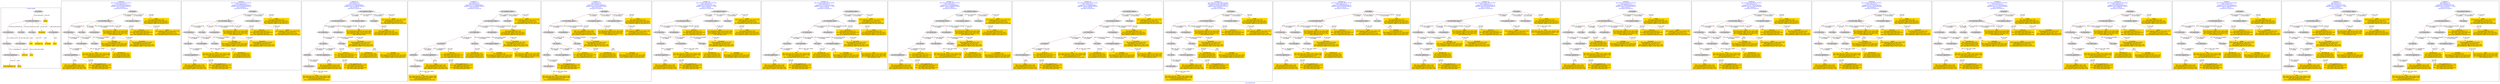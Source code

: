 digraph n0 {
fontcolor="blue"
remincross="true"
label="s16-s-hammer.xml"
subgraph cluster_0 {
label="1-correct model"
n2[style="filled",color="white",fillcolor="lightgray",label="E12_Production1"];
n3[style="filled",color="white",fillcolor="lightgray",label="E21_Person1"];
n4[style="filled",color="white",fillcolor="lightgray",label="E52_Time-Span1"];
n5[style="filled",color="white",fillcolor="lightgray",label="E82_Actor_Appellation1"];
n6[shape="plaintext",style="filled",fillcolor="gold",label="artist_uri"];
n7[style="filled",color="white",fillcolor="lightgray",label="E22_Man-Made_Object1"];
n8[style="filled",color="white",fillcolor="lightgray",label="E35_Title1"];
n9[style="filled",color="white",fillcolor="lightgray",label="E55_Type1"];
n10[shape="plaintext",style="filled",fillcolor="gold",label="description"];
n11[style="filled",color="white",fillcolor="lightgray",label="E78_Collection1"];
n12[shape="plaintext",style="filled",fillcolor="gold",label="title"];
n13[style="filled",color="white",fillcolor="lightgray",label="E38_Image1"];
n14[shape="plaintext",style="filled",fillcolor="gold",label="image"];
n15[shape="plaintext",style="filled",fillcolor="gold",label="year"];
n16[shape="plaintext",style="filled",fillcolor="gold",label="technique_uri"];
n17[shape="plaintext",style="filled",fillcolor="gold",label="technique"];
n18[shape="plaintext",style="filled",fillcolor="gold",label="name"];
n19[shape="plaintext",style="filled",fillcolor="gold",label="artist_appellation_uri"];
n20[shape="plaintext",style="filled",fillcolor="gold",label="artist"];
}
subgraph cluster_1 {
label="candidate 0\nlink coherence:0.9473684210526315\nnode coherence:1.0\nconfidence:0.46958558340406176\nmapping score:0.5231951944680207\ncost:118.009712\n-precision:0.58-recall:0.61"
n22[style="filled",color="white",fillcolor="lightgray",label="E12_Production1"];
n23[style="filled",color="white",fillcolor="lightgray",label="E21_Person1"];
n24[style="filled",color="white",fillcolor="lightgray",label="E52_Time-Span2"];
n25[style="filled",color="white",fillcolor="lightgray",label="E55_Type1"];
n26[style="filled",color="white",fillcolor="lightgray",label="E82_Actor_Appellation1"];
n27[style="filled",color="white",fillcolor="lightgray",label="E22_Man-Made_Object1"];
n28[style="filled",color="white",fillcolor="lightgray",label="E55_Type2"];
n29[style="filled",color="white",fillcolor="lightgray",label="E8_Acquisition1"];
n30[style="filled",color="white",fillcolor="lightgray",label="E38_Image1"];
n31[style="filled",color="white",fillcolor="lightgray",label="E33_Linguistic_Object2"];
n32[shape="plaintext",style="filled",fillcolor="gold",label="technique\n[E55_Type,label,0.506]\n[E29_Design_or_Procedure,P3_has_note,0.432]\n[E73_Information_Object,P3_has_note,0.035]\n[E33_Linguistic_Object,P3_has_note,0.027]"];
n33[shape="plaintext",style="filled",fillcolor="gold",label="year\n[E52_Time-Span,P82_at_some_time_within,0.546]\n[E52_Time-Span,P82a_begin_of_the_begin,0.248]\n[E52_Time-Span,label,0.121]\n[E52_Time-Span,P82b_end_of_the_end,0.085]"];
n34[shape="plaintext",style="filled",fillcolor="gold",label="title\n[E73_Information_Object,P3_has_note,0.306]\n[E33_Linguistic_Object,P3_has_note,0.292]\n[E22_Man-Made_Object,P3_has_note,0.255]\n[E35_Title,label,0.146]"];
n35[shape="plaintext",style="filled",fillcolor="gold",label="technique_uri\n[E55_Type,classLink,0.383]\n[E57_Material,classLink,0.359]\n[E74_Group,classLink,0.258]\n[E8_Acquisition,P3_has_note,0.0]"];
n36[shape="plaintext",style="filled",fillcolor="gold",label="image\n[E38_Image,classLink,0.783]\n[E22_Man-Made_Object,classLink,0.184]\n[E73_Information_Object,P3_has_note,0.017]\n[E33_Linguistic_Object,P3_has_note,0.017]"];
n37[shape="plaintext",style="filled",fillcolor="gold",label="artist\n[E82_Actor_Appellation,label,0.458]\n[E8_Acquisition,P3_has_note,0.218]\n[E22_Man-Made_Object,classLink,0.168]\n[E33_Linguistic_Object,P3_has_note,0.156]"];
n38[shape="plaintext",style="filled",fillcolor="gold",label="description\n[E8_Acquisition,P3_has_note,0.342]\n[E30_Right,P3_has_note,0.327]\n[E33_Linguistic_Object,P3_has_note,0.194]\n[E73_Information_Object,P3_has_note,0.137]"];
n39[shape="plaintext",style="filled",fillcolor="gold",label="artist_uri\n[E38_Image,classLink,0.271]\n[E22_Man-Made_Object,classLink,0.265]\n[E21_Person,classLink,0.247]\n[E82_Actor_Appellation,classLink,0.216]"];
n40[shape="plaintext",style="filled",fillcolor="gold",label="artist_appellation_uri\n[E82_Actor_Appellation,classLink,0.879]\n[E38_Image,classLink,0.042]\n[E22_Man-Made_Object,classLink,0.041]\n[E21_Person,classLink,0.038]"];
n41[shape="plaintext",style="filled",fillcolor="gold",label="name\n[E33_Linguistic_Object,P3_has_note,0.279]\n[E30_Right,P3_has_note,0.257]\n[E8_Acquisition,P3_has_note,0.248]\n[E73_Information_Object,P3_has_note,0.216]"];
}
subgraph cluster_2 {
label="candidate 1\nlink coherence:0.9473684210526315\nnode coherence:1.0\nconfidence:0.46958558340406176\nmapping score:0.5231951944680207\ncost:118.009732\n-precision:0.58-recall:0.61"
n43[style="filled",color="white",fillcolor="lightgray",label="E12_Production1"];
n44[style="filled",color="white",fillcolor="lightgray",label="E21_Person1"];
n45[style="filled",color="white",fillcolor="lightgray",label="E52_Time-Span2"];
n46[style="filled",color="white",fillcolor="lightgray",label="E55_Type1"];
n47[style="filled",color="white",fillcolor="lightgray",label="E82_Actor_Appellation1"];
n48[style="filled",color="white",fillcolor="lightgray",label="E22_Man-Made_Object1"];
n49[style="filled",color="white",fillcolor="lightgray",label="E55_Type3"];
n50[style="filled",color="white",fillcolor="lightgray",label="E8_Acquisition1"];
n51[style="filled",color="white",fillcolor="lightgray",label="E38_Image1"];
n52[style="filled",color="white",fillcolor="lightgray",label="E33_Linguistic_Object2"];
n53[shape="plaintext",style="filled",fillcolor="gold",label="year\n[E52_Time-Span,P82_at_some_time_within,0.546]\n[E52_Time-Span,P82a_begin_of_the_begin,0.248]\n[E52_Time-Span,label,0.121]\n[E52_Time-Span,P82b_end_of_the_end,0.085]"];
n54[shape="plaintext",style="filled",fillcolor="gold",label="title\n[E73_Information_Object,P3_has_note,0.306]\n[E33_Linguistic_Object,P3_has_note,0.292]\n[E22_Man-Made_Object,P3_has_note,0.255]\n[E35_Title,label,0.146]"];
n55[shape="plaintext",style="filled",fillcolor="gold",label="technique_uri\n[E55_Type,classLink,0.383]\n[E57_Material,classLink,0.359]\n[E74_Group,classLink,0.258]\n[E8_Acquisition,P3_has_note,0.0]"];
n56[shape="plaintext",style="filled",fillcolor="gold",label="image\n[E38_Image,classLink,0.783]\n[E22_Man-Made_Object,classLink,0.184]\n[E73_Information_Object,P3_has_note,0.017]\n[E33_Linguistic_Object,P3_has_note,0.017]"];
n57[shape="plaintext",style="filled",fillcolor="gold",label="artist\n[E82_Actor_Appellation,label,0.458]\n[E8_Acquisition,P3_has_note,0.218]\n[E22_Man-Made_Object,classLink,0.168]\n[E33_Linguistic_Object,P3_has_note,0.156]"];
n58[shape="plaintext",style="filled",fillcolor="gold",label="description\n[E8_Acquisition,P3_has_note,0.342]\n[E30_Right,P3_has_note,0.327]\n[E33_Linguistic_Object,P3_has_note,0.194]\n[E73_Information_Object,P3_has_note,0.137]"];
n59[shape="plaintext",style="filled",fillcolor="gold",label="artist_uri\n[E38_Image,classLink,0.271]\n[E22_Man-Made_Object,classLink,0.265]\n[E21_Person,classLink,0.247]\n[E82_Actor_Appellation,classLink,0.216]"];
n60[shape="plaintext",style="filled",fillcolor="gold",label="artist_appellation_uri\n[E82_Actor_Appellation,classLink,0.879]\n[E38_Image,classLink,0.042]\n[E22_Man-Made_Object,classLink,0.041]\n[E21_Person,classLink,0.038]"];
n61[shape="plaintext",style="filled",fillcolor="gold",label="technique\n[E55_Type,label,0.506]\n[E29_Design_or_Procedure,P3_has_note,0.432]\n[E73_Information_Object,P3_has_note,0.035]\n[E33_Linguistic_Object,P3_has_note,0.027]"];
n62[shape="plaintext",style="filled",fillcolor="gold",label="name\n[E33_Linguistic_Object,P3_has_note,0.279]\n[E30_Right,P3_has_note,0.257]\n[E8_Acquisition,P3_has_note,0.248]\n[E73_Information_Object,P3_has_note,0.216]"];
}
subgraph cluster_3 {
label="candidate 10\nlink coherence:0.9\nnode coherence:1.0\nconfidence:0.4715440968586041\nmapping score:0.5238480322862014\ncost:218.009722\n-precision:0.5-recall:0.56"
n64[style="filled",color="white",fillcolor="lightgray",label="E12_Production1"];
n65[style="filled",color="white",fillcolor="lightgray",label="E21_Person1"];
n66[style="filled",color="white",fillcolor="lightgray",label="E55_Type1"];
n67[style="filled",color="white",fillcolor="lightgray",label="E69_Death1"];
n68[style="filled",color="white",fillcolor="lightgray",label="E82_Actor_Appellation1"];
n69[style="filled",color="white",fillcolor="lightgray",label="E22_Man-Made_Object1"];
n70[style="filled",color="white",fillcolor="lightgray",label="E8_Acquisition1"];
n71[style="filled",color="white",fillcolor="lightgray",label="E33_Linguistic_Object2"];
n72[style="filled",color="white",fillcolor="lightgray",label="E52_Time-Span3"];
n73[style="filled",color="white",fillcolor="lightgray",label="E33_Linguistic_Object1"];
n74[style="filled",color="white",fillcolor="lightgray",label="E38_Image1"];
n75[shape="plaintext",style="filled",fillcolor="gold",label="title\n[E73_Information_Object,P3_has_note,0.306]\n[E33_Linguistic_Object,P3_has_note,0.292]\n[E22_Man-Made_Object,P3_has_note,0.255]\n[E35_Title,label,0.146]"];
n76[shape="plaintext",style="filled",fillcolor="gold",label="technique_uri\n[E55_Type,classLink,0.383]\n[E57_Material,classLink,0.359]\n[E74_Group,classLink,0.258]\n[E8_Acquisition,P3_has_note,0.0]"];
n77[shape="plaintext",style="filled",fillcolor="gold",label="image\n[E38_Image,classLink,0.783]\n[E22_Man-Made_Object,classLink,0.184]\n[E73_Information_Object,P3_has_note,0.017]\n[E33_Linguistic_Object,P3_has_note,0.017]"];
n78[shape="plaintext",style="filled",fillcolor="gold",label="year\n[E52_Time-Span,P82_at_some_time_within,0.546]\n[E52_Time-Span,P82a_begin_of_the_begin,0.248]\n[E52_Time-Span,label,0.121]\n[E52_Time-Span,P82b_end_of_the_end,0.085]"];
n79[shape="plaintext",style="filled",fillcolor="gold",label="technique\n[E55_Type,label,0.506]\n[E29_Design_or_Procedure,P3_has_note,0.432]\n[E73_Information_Object,P3_has_note,0.035]\n[E33_Linguistic_Object,P3_has_note,0.027]"];
n80[shape="plaintext",style="filled",fillcolor="gold",label="artist\n[E82_Actor_Appellation,label,0.458]\n[E8_Acquisition,P3_has_note,0.218]\n[E22_Man-Made_Object,classLink,0.168]\n[E33_Linguistic_Object,P3_has_note,0.156]"];
n81[shape="plaintext",style="filled",fillcolor="gold",label="artist_uri\n[E38_Image,classLink,0.271]\n[E22_Man-Made_Object,classLink,0.265]\n[E21_Person,classLink,0.247]\n[E82_Actor_Appellation,classLink,0.216]"];
n82[shape="plaintext",style="filled",fillcolor="gold",label="description\n[E8_Acquisition,P3_has_note,0.342]\n[E30_Right,P3_has_note,0.327]\n[E33_Linguistic_Object,P3_has_note,0.194]\n[E73_Information_Object,P3_has_note,0.137]"];
n83[shape="plaintext",style="filled",fillcolor="gold",label="artist_appellation_uri\n[E82_Actor_Appellation,classLink,0.879]\n[E38_Image,classLink,0.042]\n[E22_Man-Made_Object,classLink,0.041]\n[E21_Person,classLink,0.038]"];
n84[shape="plaintext",style="filled",fillcolor="gold",label="name\n[E33_Linguistic_Object,P3_has_note,0.279]\n[E30_Right,P3_has_note,0.257]\n[E8_Acquisition,P3_has_note,0.248]\n[E73_Information_Object,P3_has_note,0.216]"];
}
subgraph cluster_4 {
label="candidate 11\nlink coherence:0.9\nnode coherence:1.0\nconfidence:0.4715440968586041\nmapping score:0.5238480322862014\ncost:218.019724\n-precision:0.5-recall:0.56"
n86[style="filled",color="white",fillcolor="lightgray",label="E12_Production1"];
n87[style="filled",color="white",fillcolor="lightgray",label="E21_Person1"];
n88[style="filled",color="white",fillcolor="lightgray",label="E55_Type1"];
n89[style="filled",color="white",fillcolor="lightgray",label="E69_Death1"];
n90[style="filled",color="white",fillcolor="lightgray",label="E82_Actor_Appellation1"];
n91[style="filled",color="white",fillcolor="lightgray",label="E22_Man-Made_Object1"];
n92[style="filled",color="white",fillcolor="lightgray",label="E8_Acquisition1"];
n93[style="filled",color="white",fillcolor="lightgray",label="E33_Linguistic_Object2"];
n94[style="filled",color="white",fillcolor="lightgray",label="E52_Time-Span3"];
n95[style="filled",color="white",fillcolor="lightgray",label="E38_Image1"];
n96[style="filled",color="white",fillcolor="lightgray",label="E33_Linguistic_Object1"];
n97[shape="plaintext",style="filled",fillcolor="gold",label="title\n[E73_Information_Object,P3_has_note,0.306]\n[E33_Linguistic_Object,P3_has_note,0.292]\n[E22_Man-Made_Object,P3_has_note,0.255]\n[E35_Title,label,0.146]"];
n98[shape="plaintext",style="filled",fillcolor="gold",label="technique_uri\n[E55_Type,classLink,0.383]\n[E57_Material,classLink,0.359]\n[E74_Group,classLink,0.258]\n[E8_Acquisition,P3_has_note,0.0]"];
n99[shape="plaintext",style="filled",fillcolor="gold",label="image\n[E38_Image,classLink,0.783]\n[E22_Man-Made_Object,classLink,0.184]\n[E73_Information_Object,P3_has_note,0.017]\n[E33_Linguistic_Object,P3_has_note,0.017]"];
n100[shape="plaintext",style="filled",fillcolor="gold",label="year\n[E52_Time-Span,P82_at_some_time_within,0.546]\n[E52_Time-Span,P82a_begin_of_the_begin,0.248]\n[E52_Time-Span,label,0.121]\n[E52_Time-Span,P82b_end_of_the_end,0.085]"];
n101[shape="plaintext",style="filled",fillcolor="gold",label="technique\n[E55_Type,label,0.506]\n[E29_Design_or_Procedure,P3_has_note,0.432]\n[E73_Information_Object,P3_has_note,0.035]\n[E33_Linguistic_Object,P3_has_note,0.027]"];
n102[shape="plaintext",style="filled",fillcolor="gold",label="artist\n[E82_Actor_Appellation,label,0.458]\n[E8_Acquisition,P3_has_note,0.218]\n[E22_Man-Made_Object,classLink,0.168]\n[E33_Linguistic_Object,P3_has_note,0.156]"];
n103[shape="plaintext",style="filled",fillcolor="gold",label="artist_uri\n[E38_Image,classLink,0.271]\n[E22_Man-Made_Object,classLink,0.265]\n[E21_Person,classLink,0.247]\n[E82_Actor_Appellation,classLink,0.216]"];
n104[shape="plaintext",style="filled",fillcolor="gold",label="description\n[E8_Acquisition,P3_has_note,0.342]\n[E30_Right,P3_has_note,0.327]\n[E33_Linguistic_Object,P3_has_note,0.194]\n[E73_Information_Object,P3_has_note,0.137]"];
n105[shape="plaintext",style="filled",fillcolor="gold",label="artist_appellation_uri\n[E82_Actor_Appellation,classLink,0.879]\n[E38_Image,classLink,0.042]\n[E22_Man-Made_Object,classLink,0.041]\n[E21_Person,classLink,0.038]"];
n106[shape="plaintext",style="filled",fillcolor="gold",label="name\n[E33_Linguistic_Object,P3_has_note,0.279]\n[E30_Right,P3_has_note,0.257]\n[E8_Acquisition,P3_has_note,0.248]\n[E73_Information_Object,P3_has_note,0.216]"];
}
subgraph cluster_5 {
label="candidate 12\nlink coherence:0.9\nnode coherence:1.0\nconfidence:0.44250027293563876\nmapping score:0.4975000909785463\ncost:218.019714\n-precision:0.5-recall:0.56"
n108[style="filled",color="white",fillcolor="lightgray",label="E12_Production1"];
n109[style="filled",color="white",fillcolor="lightgray",label="E21_Person1"];
n110[style="filled",color="white",fillcolor="lightgray",label="E55_Type1"];
n111[style="filled",color="white",fillcolor="lightgray",label="E67_Birth1"];
n112[style="filled",color="white",fillcolor="lightgray",label="E82_Actor_Appellation1"];
n113[style="filled",color="white",fillcolor="lightgray",label="E22_Man-Made_Object1"];
n114[style="filled",color="white",fillcolor="lightgray",label="E8_Acquisition1"];
n115[style="filled",color="white",fillcolor="lightgray",label="E38_Image1"];
n116[style="filled",color="white",fillcolor="lightgray",label="E52_Time-Span1"];
n117[style="filled",color="white",fillcolor="lightgray",label="E33_Linguistic_Object1"];
n118[style="filled",color="white",fillcolor="lightgray",label="E33_Linguistic_Object2"];
n119[shape="plaintext",style="filled",fillcolor="gold",label="title\n[E73_Information_Object,P3_has_note,0.306]\n[E33_Linguistic_Object,P3_has_note,0.292]\n[E22_Man-Made_Object,P3_has_note,0.255]\n[E35_Title,label,0.146]"];
n120[shape="plaintext",style="filled",fillcolor="gold",label="technique_uri\n[E55_Type,classLink,0.383]\n[E57_Material,classLink,0.359]\n[E74_Group,classLink,0.258]\n[E8_Acquisition,P3_has_note,0.0]"];
n121[shape="plaintext",style="filled",fillcolor="gold",label="image\n[E38_Image,classLink,0.783]\n[E22_Man-Made_Object,classLink,0.184]\n[E73_Information_Object,P3_has_note,0.017]\n[E33_Linguistic_Object,P3_has_note,0.017]"];
n122[shape="plaintext",style="filled",fillcolor="gold",label="technique\n[E55_Type,label,0.506]\n[E29_Design_or_Procedure,P3_has_note,0.432]\n[E73_Information_Object,P3_has_note,0.035]\n[E33_Linguistic_Object,P3_has_note,0.027]"];
n123[shape="plaintext",style="filled",fillcolor="gold",label="artist_uri\n[E38_Image,classLink,0.271]\n[E22_Man-Made_Object,classLink,0.265]\n[E21_Person,classLink,0.247]\n[E82_Actor_Appellation,classLink,0.216]"];
n124[shape="plaintext",style="filled",fillcolor="gold",label="description\n[E8_Acquisition,P3_has_note,0.342]\n[E30_Right,P3_has_note,0.327]\n[E33_Linguistic_Object,P3_has_note,0.194]\n[E73_Information_Object,P3_has_note,0.137]"];
n125[shape="plaintext",style="filled",fillcolor="gold",label="artist\n[E82_Actor_Appellation,label,0.458]\n[E8_Acquisition,P3_has_note,0.218]\n[E22_Man-Made_Object,classLink,0.168]\n[E33_Linguistic_Object,P3_has_note,0.156]"];
n126[shape="plaintext",style="filled",fillcolor="gold",label="artist_appellation_uri\n[E82_Actor_Appellation,classLink,0.879]\n[E38_Image,classLink,0.042]\n[E22_Man-Made_Object,classLink,0.041]\n[E21_Person,classLink,0.038]"];
n127[shape="plaintext",style="filled",fillcolor="gold",label="name\n[E33_Linguistic_Object,P3_has_note,0.279]\n[E30_Right,P3_has_note,0.257]\n[E8_Acquisition,P3_has_note,0.248]\n[E73_Information_Object,P3_has_note,0.216]"];
n128[shape="plaintext",style="filled",fillcolor="gold",label="year\n[E52_Time-Span,P82_at_some_time_within,0.546]\n[E52_Time-Span,P82a_begin_of_the_begin,0.248]\n[E52_Time-Span,label,0.121]\n[E52_Time-Span,P82b_end_of_the_end,0.085]"];
}
subgraph cluster_6 {
label="candidate 13\nlink coherence:0.8947368421052632\nnode coherence:1.0\nconfidence:0.4732840533327806\nmapping score:0.5244280177775936\ncost:217.009742\n-precision:0.53-recall:0.56"
n130[style="filled",color="white",fillcolor="lightgray",label="E12_Production1"];
n131[style="filled",color="white",fillcolor="lightgray",label="E21_Person1"];
n132[style="filled",color="white",fillcolor="lightgray",label="E52_Time-Span2"];
n133[style="filled",color="white",fillcolor="lightgray",label="E55_Type1"];
n134[style="filled",color="white",fillcolor="lightgray",label="E82_Actor_Appellation1"];
n135[style="filled",color="white",fillcolor="lightgray",label="E22_Man-Made_Object1"];
n136[style="filled",color="white",fillcolor="lightgray",label="E8_Acquisition1"];
n137[style="filled",color="white",fillcolor="lightgray",label="E33_Linguistic_Object2"];
n138[style="filled",color="white",fillcolor="lightgray",label="E33_Linguistic_Object1"];
n139[style="filled",color="white",fillcolor="lightgray",label="E38_Image1"];
n140[shape="plaintext",style="filled",fillcolor="gold",label="year\n[E52_Time-Span,P82_at_some_time_within,0.546]\n[E52_Time-Span,P82a_begin_of_the_begin,0.248]\n[E52_Time-Span,label,0.121]\n[E52_Time-Span,P82b_end_of_the_end,0.085]"];
n141[shape="plaintext",style="filled",fillcolor="gold",label="title\n[E73_Information_Object,P3_has_note,0.306]\n[E33_Linguistic_Object,P3_has_note,0.292]\n[E22_Man-Made_Object,P3_has_note,0.255]\n[E35_Title,label,0.146]"];
n142[shape="plaintext",style="filled",fillcolor="gold",label="technique_uri\n[E55_Type,classLink,0.383]\n[E57_Material,classLink,0.359]\n[E74_Group,classLink,0.258]\n[E8_Acquisition,P3_has_note,0.0]"];
n143[shape="plaintext",style="filled",fillcolor="gold",label="image\n[E38_Image,classLink,0.783]\n[E22_Man-Made_Object,classLink,0.184]\n[E73_Information_Object,P3_has_note,0.017]\n[E33_Linguistic_Object,P3_has_note,0.017]"];
n144[shape="plaintext",style="filled",fillcolor="gold",label="technique\n[E55_Type,label,0.506]\n[E29_Design_or_Procedure,P3_has_note,0.432]\n[E73_Information_Object,P3_has_note,0.035]\n[E33_Linguistic_Object,P3_has_note,0.027]"];
n145[shape="plaintext",style="filled",fillcolor="gold",label="artist\n[E82_Actor_Appellation,label,0.458]\n[E8_Acquisition,P3_has_note,0.218]\n[E22_Man-Made_Object,classLink,0.168]\n[E33_Linguistic_Object,P3_has_note,0.156]"];
n146[shape="plaintext",style="filled",fillcolor="gold",label="description\n[E8_Acquisition,P3_has_note,0.342]\n[E30_Right,P3_has_note,0.327]\n[E33_Linguistic_Object,P3_has_note,0.194]\n[E73_Information_Object,P3_has_note,0.137]"];
n147[shape="plaintext",style="filled",fillcolor="gold",label="artist_uri\n[E38_Image,classLink,0.271]\n[E22_Man-Made_Object,classLink,0.265]\n[E21_Person,classLink,0.247]\n[E82_Actor_Appellation,classLink,0.216]"];
n148[shape="plaintext",style="filled",fillcolor="gold",label="artist_appellation_uri\n[E82_Actor_Appellation,classLink,0.879]\n[E38_Image,classLink,0.042]\n[E22_Man-Made_Object,classLink,0.041]\n[E21_Person,classLink,0.038]"];
n149[shape="plaintext",style="filled",fillcolor="gold",label="name\n[E33_Linguistic_Object,P3_has_note,0.279]\n[E30_Right,P3_has_note,0.257]\n[E8_Acquisition,P3_has_note,0.248]\n[E73_Information_Object,P3_has_note,0.216]"];
}
subgraph cluster_7 {
label="candidate 14\nlink coherence:0.8947368421052632\nnode coherence:1.0\nconfidence:0.4732840533327806\nmapping score:0.5244280177775936\ncost:217.019744\n-precision:0.53-recall:0.56"
n151[style="filled",color="white",fillcolor="lightgray",label="E12_Production1"];
n152[style="filled",color="white",fillcolor="lightgray",label="E21_Person1"];
n153[style="filled",color="white",fillcolor="lightgray",label="E52_Time-Span2"];
n154[style="filled",color="white",fillcolor="lightgray",label="E55_Type1"];
n155[style="filled",color="white",fillcolor="lightgray",label="E82_Actor_Appellation1"];
n156[style="filled",color="white",fillcolor="lightgray",label="E22_Man-Made_Object1"];
n157[style="filled",color="white",fillcolor="lightgray",label="E8_Acquisition1"];
n158[style="filled",color="white",fillcolor="lightgray",label="E33_Linguistic_Object2"];
n159[style="filled",color="white",fillcolor="lightgray",label="E38_Image1"];
n160[style="filled",color="white",fillcolor="lightgray",label="E33_Linguistic_Object1"];
n161[shape="plaintext",style="filled",fillcolor="gold",label="year\n[E52_Time-Span,P82_at_some_time_within,0.546]\n[E52_Time-Span,P82a_begin_of_the_begin,0.248]\n[E52_Time-Span,label,0.121]\n[E52_Time-Span,P82b_end_of_the_end,0.085]"];
n162[shape="plaintext",style="filled",fillcolor="gold",label="title\n[E73_Information_Object,P3_has_note,0.306]\n[E33_Linguistic_Object,P3_has_note,0.292]\n[E22_Man-Made_Object,P3_has_note,0.255]\n[E35_Title,label,0.146]"];
n163[shape="plaintext",style="filled",fillcolor="gold",label="technique_uri\n[E55_Type,classLink,0.383]\n[E57_Material,classLink,0.359]\n[E74_Group,classLink,0.258]\n[E8_Acquisition,P3_has_note,0.0]"];
n164[shape="plaintext",style="filled",fillcolor="gold",label="image\n[E38_Image,classLink,0.783]\n[E22_Man-Made_Object,classLink,0.184]\n[E73_Information_Object,P3_has_note,0.017]\n[E33_Linguistic_Object,P3_has_note,0.017]"];
n165[shape="plaintext",style="filled",fillcolor="gold",label="technique\n[E55_Type,label,0.506]\n[E29_Design_or_Procedure,P3_has_note,0.432]\n[E73_Information_Object,P3_has_note,0.035]\n[E33_Linguistic_Object,P3_has_note,0.027]"];
n166[shape="plaintext",style="filled",fillcolor="gold",label="artist\n[E82_Actor_Appellation,label,0.458]\n[E8_Acquisition,P3_has_note,0.218]\n[E22_Man-Made_Object,classLink,0.168]\n[E33_Linguistic_Object,P3_has_note,0.156]"];
n167[shape="plaintext",style="filled",fillcolor="gold",label="description\n[E8_Acquisition,P3_has_note,0.342]\n[E30_Right,P3_has_note,0.327]\n[E33_Linguistic_Object,P3_has_note,0.194]\n[E73_Information_Object,P3_has_note,0.137]"];
n168[shape="plaintext",style="filled",fillcolor="gold",label="artist_uri\n[E38_Image,classLink,0.271]\n[E22_Man-Made_Object,classLink,0.265]\n[E21_Person,classLink,0.247]\n[E82_Actor_Appellation,classLink,0.216]"];
n169[shape="plaintext",style="filled",fillcolor="gold",label="artist_appellation_uri\n[E82_Actor_Appellation,classLink,0.879]\n[E38_Image,classLink,0.042]\n[E22_Man-Made_Object,classLink,0.041]\n[E21_Person,classLink,0.038]"];
n170[shape="plaintext",style="filled",fillcolor="gold",label="name\n[E33_Linguistic_Object,P3_has_note,0.279]\n[E30_Right,P3_has_note,0.257]\n[E8_Acquisition,P3_has_note,0.248]\n[E73_Information_Object,P3_has_note,0.216]"];
}
subgraph cluster_8 {
label="candidate 15\nlink coherence:0.8947368421052632\nnode coherence:1.0\nconfidence:0.4715440968586041\nmapping score:0.5238480322862014\ncost:217.009742\n-precision:0.58-recall:0.61"
n172[style="filled",color="white",fillcolor="lightgray",label="E12_Production1"];
n173[style="filled",color="white",fillcolor="lightgray",label="E21_Person1"];
n174[style="filled",color="white",fillcolor="lightgray",label="E52_Time-Span2"];
n175[style="filled",color="white",fillcolor="lightgray",label="E55_Type1"];
n176[style="filled",color="white",fillcolor="lightgray",label="E82_Actor_Appellation1"];
n177[style="filled",color="white",fillcolor="lightgray",label="E22_Man-Made_Object1"];
n178[style="filled",color="white",fillcolor="lightgray",label="E8_Acquisition1"];
n179[style="filled",color="white",fillcolor="lightgray",label="E33_Linguistic_Object2"];
n180[style="filled",color="white",fillcolor="lightgray",label="E33_Linguistic_Object1"];
n181[style="filled",color="white",fillcolor="lightgray",label="E38_Image1"];
n182[shape="plaintext",style="filled",fillcolor="gold",label="year\n[E52_Time-Span,P82_at_some_time_within,0.546]\n[E52_Time-Span,P82a_begin_of_the_begin,0.248]\n[E52_Time-Span,label,0.121]\n[E52_Time-Span,P82b_end_of_the_end,0.085]"];
n183[shape="plaintext",style="filled",fillcolor="gold",label="title\n[E73_Information_Object,P3_has_note,0.306]\n[E33_Linguistic_Object,P3_has_note,0.292]\n[E22_Man-Made_Object,P3_has_note,0.255]\n[E35_Title,label,0.146]"];
n184[shape="plaintext",style="filled",fillcolor="gold",label="technique_uri\n[E55_Type,classLink,0.383]\n[E57_Material,classLink,0.359]\n[E74_Group,classLink,0.258]\n[E8_Acquisition,P3_has_note,0.0]"];
n185[shape="plaintext",style="filled",fillcolor="gold",label="image\n[E38_Image,classLink,0.783]\n[E22_Man-Made_Object,classLink,0.184]\n[E73_Information_Object,P3_has_note,0.017]\n[E33_Linguistic_Object,P3_has_note,0.017]"];
n186[shape="plaintext",style="filled",fillcolor="gold",label="technique\n[E55_Type,label,0.506]\n[E29_Design_or_Procedure,P3_has_note,0.432]\n[E73_Information_Object,P3_has_note,0.035]\n[E33_Linguistic_Object,P3_has_note,0.027]"];
n187[shape="plaintext",style="filled",fillcolor="gold",label="artist\n[E82_Actor_Appellation,label,0.458]\n[E8_Acquisition,P3_has_note,0.218]\n[E22_Man-Made_Object,classLink,0.168]\n[E33_Linguistic_Object,P3_has_note,0.156]"];
n188[shape="plaintext",style="filled",fillcolor="gold",label="artist_uri\n[E38_Image,classLink,0.271]\n[E22_Man-Made_Object,classLink,0.265]\n[E21_Person,classLink,0.247]\n[E82_Actor_Appellation,classLink,0.216]"];
n189[shape="plaintext",style="filled",fillcolor="gold",label="description\n[E8_Acquisition,P3_has_note,0.342]\n[E30_Right,P3_has_note,0.327]\n[E33_Linguistic_Object,P3_has_note,0.194]\n[E73_Information_Object,P3_has_note,0.137]"];
n190[shape="plaintext",style="filled",fillcolor="gold",label="artist_appellation_uri\n[E82_Actor_Appellation,classLink,0.879]\n[E38_Image,classLink,0.042]\n[E22_Man-Made_Object,classLink,0.041]\n[E21_Person,classLink,0.038]"];
n191[shape="plaintext",style="filled",fillcolor="gold",label="name\n[E33_Linguistic_Object,P3_has_note,0.279]\n[E30_Right,P3_has_note,0.257]\n[E8_Acquisition,P3_has_note,0.248]\n[E73_Information_Object,P3_has_note,0.216]"];
}
subgraph cluster_9 {
label="candidate 16\nlink coherence:0.8947368421052632\nnode coherence:1.0\nconfidence:0.4715440968586041\nmapping score:0.5238480322862014\ncost:217.019744\n-precision:0.58-recall:0.61"
n193[style="filled",color="white",fillcolor="lightgray",label="E12_Production1"];
n194[style="filled",color="white",fillcolor="lightgray",label="E21_Person1"];
n195[style="filled",color="white",fillcolor="lightgray",label="E52_Time-Span2"];
n196[style="filled",color="white",fillcolor="lightgray",label="E55_Type1"];
n197[style="filled",color="white",fillcolor="lightgray",label="E82_Actor_Appellation1"];
n198[style="filled",color="white",fillcolor="lightgray",label="E22_Man-Made_Object1"];
n199[style="filled",color="white",fillcolor="lightgray",label="E8_Acquisition1"];
n200[style="filled",color="white",fillcolor="lightgray",label="E33_Linguistic_Object2"];
n201[style="filled",color="white",fillcolor="lightgray",label="E38_Image1"];
n202[style="filled",color="white",fillcolor="lightgray",label="E33_Linguistic_Object1"];
n203[shape="plaintext",style="filled",fillcolor="gold",label="year\n[E52_Time-Span,P82_at_some_time_within,0.546]\n[E52_Time-Span,P82a_begin_of_the_begin,0.248]\n[E52_Time-Span,label,0.121]\n[E52_Time-Span,P82b_end_of_the_end,0.085]"];
n204[shape="plaintext",style="filled",fillcolor="gold",label="title\n[E73_Information_Object,P3_has_note,0.306]\n[E33_Linguistic_Object,P3_has_note,0.292]\n[E22_Man-Made_Object,P3_has_note,0.255]\n[E35_Title,label,0.146]"];
n205[shape="plaintext",style="filled",fillcolor="gold",label="technique_uri\n[E55_Type,classLink,0.383]\n[E57_Material,classLink,0.359]\n[E74_Group,classLink,0.258]\n[E8_Acquisition,P3_has_note,0.0]"];
n206[shape="plaintext",style="filled",fillcolor="gold",label="image\n[E38_Image,classLink,0.783]\n[E22_Man-Made_Object,classLink,0.184]\n[E73_Information_Object,P3_has_note,0.017]\n[E33_Linguistic_Object,P3_has_note,0.017]"];
n207[shape="plaintext",style="filled",fillcolor="gold",label="technique\n[E55_Type,label,0.506]\n[E29_Design_or_Procedure,P3_has_note,0.432]\n[E73_Information_Object,P3_has_note,0.035]\n[E33_Linguistic_Object,P3_has_note,0.027]"];
n208[shape="plaintext",style="filled",fillcolor="gold",label="artist\n[E82_Actor_Appellation,label,0.458]\n[E8_Acquisition,P3_has_note,0.218]\n[E22_Man-Made_Object,classLink,0.168]\n[E33_Linguistic_Object,P3_has_note,0.156]"];
n209[shape="plaintext",style="filled",fillcolor="gold",label="artist_uri\n[E38_Image,classLink,0.271]\n[E22_Man-Made_Object,classLink,0.265]\n[E21_Person,classLink,0.247]\n[E82_Actor_Appellation,classLink,0.216]"];
n210[shape="plaintext",style="filled",fillcolor="gold",label="description\n[E8_Acquisition,P3_has_note,0.342]\n[E30_Right,P3_has_note,0.327]\n[E33_Linguistic_Object,P3_has_note,0.194]\n[E73_Information_Object,P3_has_note,0.137]"];
n211[shape="plaintext",style="filled",fillcolor="gold",label="artist_appellation_uri\n[E82_Actor_Appellation,classLink,0.879]\n[E38_Image,classLink,0.042]\n[E22_Man-Made_Object,classLink,0.041]\n[E21_Person,classLink,0.038]"];
n212[shape="plaintext",style="filled",fillcolor="gold",label="name\n[E33_Linguistic_Object,P3_has_note,0.279]\n[E30_Right,P3_has_note,0.257]\n[E8_Acquisition,P3_has_note,0.248]\n[E73_Information_Object,P3_has_note,0.216]"];
}
subgraph cluster_10 {
label="candidate 17\nlink coherence:0.8947368421052632\nnode coherence:0.9411764705882353\nconfidence:0.46958558340406176\nmapping score:0.5202540179974323\ncost:118.009712\n-precision:0.53-recall:0.56"
n214[style="filled",color="white",fillcolor="lightgray",label="E12_Production1"];
n215[style="filled",color="white",fillcolor="lightgray",label="E21_Person1"];
n216[style="filled",color="white",fillcolor="lightgray",label="E55_Type1"];
n217[style="filled",color="white",fillcolor="lightgray",label="E67_Birth1"];
n218[style="filled",color="white",fillcolor="lightgray",label="E82_Actor_Appellation1"];
n219[style="filled",color="white",fillcolor="lightgray",label="E22_Man-Made_Object1"];
n220[style="filled",color="white",fillcolor="lightgray",label="E8_Acquisition1"];
n221[style="filled",color="white",fillcolor="lightgray",label="E38_Image1"];
n222[style="filled",color="white",fillcolor="lightgray",label="E52_Time-Span1"];
n223[style="filled",color="white",fillcolor="lightgray",label="E33_Linguistic_Object1"];
n224[shape="plaintext",style="filled",fillcolor="gold",label="name\n[E33_Linguistic_Object,P3_has_note,0.279]\n[E30_Right,P3_has_note,0.257]\n[E8_Acquisition,P3_has_note,0.248]\n[E73_Information_Object,P3_has_note,0.216]"];
n225[shape="plaintext",style="filled",fillcolor="gold",label="title\n[E73_Information_Object,P3_has_note,0.306]\n[E33_Linguistic_Object,P3_has_note,0.292]\n[E22_Man-Made_Object,P3_has_note,0.255]\n[E35_Title,label,0.146]"];
n226[shape="plaintext",style="filled",fillcolor="gold",label="technique_uri\n[E55_Type,classLink,0.383]\n[E57_Material,classLink,0.359]\n[E74_Group,classLink,0.258]\n[E8_Acquisition,P3_has_note,0.0]"];
n227[shape="plaintext",style="filled",fillcolor="gold",label="image\n[E38_Image,classLink,0.783]\n[E22_Man-Made_Object,classLink,0.184]\n[E73_Information_Object,P3_has_note,0.017]\n[E33_Linguistic_Object,P3_has_note,0.017]"];
n228[shape="plaintext",style="filled",fillcolor="gold",label="technique\n[E55_Type,label,0.506]\n[E29_Design_or_Procedure,P3_has_note,0.432]\n[E73_Information_Object,P3_has_note,0.035]\n[E33_Linguistic_Object,P3_has_note,0.027]"];
n229[shape="plaintext",style="filled",fillcolor="gold",label="artist\n[E82_Actor_Appellation,label,0.458]\n[E8_Acquisition,P3_has_note,0.218]\n[E22_Man-Made_Object,classLink,0.168]\n[E33_Linguistic_Object,P3_has_note,0.156]"];
n230[shape="plaintext",style="filled",fillcolor="gold",label="description\n[E8_Acquisition,P3_has_note,0.342]\n[E30_Right,P3_has_note,0.327]\n[E33_Linguistic_Object,P3_has_note,0.194]\n[E73_Information_Object,P3_has_note,0.137]"];
n231[shape="plaintext",style="filled",fillcolor="gold",label="artist_uri\n[E38_Image,classLink,0.271]\n[E22_Man-Made_Object,classLink,0.265]\n[E21_Person,classLink,0.247]\n[E82_Actor_Appellation,classLink,0.216]"];
n232[shape="plaintext",style="filled",fillcolor="gold",label="artist_appellation_uri\n[E82_Actor_Appellation,classLink,0.879]\n[E38_Image,classLink,0.042]\n[E22_Man-Made_Object,classLink,0.041]\n[E21_Person,classLink,0.038]"];
n233[shape="plaintext",style="filled",fillcolor="gold",label="year\n[E52_Time-Span,P82_at_some_time_within,0.546]\n[E52_Time-Span,P82a_begin_of_the_begin,0.248]\n[E52_Time-Span,label,0.121]\n[E52_Time-Span,P82b_end_of_the_end,0.085]"];
}
subgraph cluster_11 {
label="candidate 18\nlink coherence:0.8947368421052632\nnode coherence:1.0\nconfidence:0.46958558340406176\nmapping score:0.5231951944680207\ncost:217.019734\n-precision:0.53-recall:0.56"
n235[style="filled",color="white",fillcolor="lightgray",label="E12_Production1"];
n236[style="filled",color="white",fillcolor="lightgray",label="E21_Person1"];
n237[style="filled",color="white",fillcolor="lightgray",label="E52_Time-Span2"];
n238[style="filled",color="white",fillcolor="lightgray",label="E55_Type1"];
n239[style="filled",color="white",fillcolor="lightgray",label="E82_Actor_Appellation1"];
n240[style="filled",color="white",fillcolor="lightgray",label="E22_Man-Made_Object1"];
n241[style="filled",color="white",fillcolor="lightgray",label="E8_Acquisition1"];
n242[style="filled",color="white",fillcolor="lightgray",label="E38_Image1"];
n243[style="filled",color="white",fillcolor="lightgray",label="E33_Linguistic_Object2"];
n244[style="filled",color="white",fillcolor="lightgray",label="E55_Type2"];
n245[shape="plaintext",style="filled",fillcolor="gold",label="technique\n[E55_Type,label,0.506]\n[E29_Design_or_Procedure,P3_has_note,0.432]\n[E73_Information_Object,P3_has_note,0.035]\n[E33_Linguistic_Object,P3_has_note,0.027]"];
n246[shape="plaintext",style="filled",fillcolor="gold",label="year\n[E52_Time-Span,P82_at_some_time_within,0.546]\n[E52_Time-Span,P82a_begin_of_the_begin,0.248]\n[E52_Time-Span,label,0.121]\n[E52_Time-Span,P82b_end_of_the_end,0.085]"];
n247[shape="plaintext",style="filled",fillcolor="gold",label="title\n[E73_Information_Object,P3_has_note,0.306]\n[E33_Linguistic_Object,P3_has_note,0.292]\n[E22_Man-Made_Object,P3_has_note,0.255]\n[E35_Title,label,0.146]"];
n248[shape="plaintext",style="filled",fillcolor="gold",label="technique_uri\n[E55_Type,classLink,0.383]\n[E57_Material,classLink,0.359]\n[E74_Group,classLink,0.258]\n[E8_Acquisition,P3_has_note,0.0]"];
n249[shape="plaintext",style="filled",fillcolor="gold",label="image\n[E38_Image,classLink,0.783]\n[E22_Man-Made_Object,classLink,0.184]\n[E73_Information_Object,P3_has_note,0.017]\n[E33_Linguistic_Object,P3_has_note,0.017]"];
n250[shape="plaintext",style="filled",fillcolor="gold",label="artist\n[E82_Actor_Appellation,label,0.458]\n[E8_Acquisition,P3_has_note,0.218]\n[E22_Man-Made_Object,classLink,0.168]\n[E33_Linguistic_Object,P3_has_note,0.156]"];
n251[shape="plaintext",style="filled",fillcolor="gold",label="description\n[E8_Acquisition,P3_has_note,0.342]\n[E30_Right,P3_has_note,0.327]\n[E33_Linguistic_Object,P3_has_note,0.194]\n[E73_Information_Object,P3_has_note,0.137]"];
n252[shape="plaintext",style="filled",fillcolor="gold",label="artist_uri\n[E38_Image,classLink,0.271]\n[E22_Man-Made_Object,classLink,0.265]\n[E21_Person,classLink,0.247]\n[E82_Actor_Appellation,classLink,0.216]"];
n253[shape="plaintext",style="filled",fillcolor="gold",label="artist_appellation_uri\n[E82_Actor_Appellation,classLink,0.879]\n[E38_Image,classLink,0.042]\n[E22_Man-Made_Object,classLink,0.041]\n[E21_Person,classLink,0.038]"];
n254[shape="plaintext",style="filled",fillcolor="gold",label="name\n[E33_Linguistic_Object,P3_has_note,0.279]\n[E30_Right,P3_has_note,0.257]\n[E8_Acquisition,P3_has_note,0.248]\n[E73_Information_Object,P3_has_note,0.216]"];
}
subgraph cluster_12 {
label="candidate 19\nlink coherence:0.8947368421052632\nnode coherence:1.0\nconfidence:0.46958558340406176\nmapping score:0.5231951944680207\ncost:217.019754\n-precision:0.53-recall:0.56"
n256[style="filled",color="white",fillcolor="lightgray",label="E12_Production1"];
n257[style="filled",color="white",fillcolor="lightgray",label="E21_Person1"];
n258[style="filled",color="white",fillcolor="lightgray",label="E55_Type1"];
n259[style="filled",color="white",fillcolor="lightgray",label="E82_Actor_Appellation1"];
n260[style="filled",color="white",fillcolor="lightgray",label="E22_Man-Made_Object1"];
n261[style="filled",color="white",fillcolor="lightgray",label="E55_Type2"];
n262[style="filled",color="white",fillcolor="lightgray",label="E8_Acquisition1"];
n263[style="filled",color="white",fillcolor="lightgray",label="E38_Image1"];
n264[style="filled",color="white",fillcolor="lightgray",label="E33_Linguistic_Object2"];
n265[style="filled",color="white",fillcolor="lightgray",label="E52_Time-Span2"];
n266[shape="plaintext",style="filled",fillcolor="gold",label="technique\n[E55_Type,label,0.506]\n[E29_Design_or_Procedure,P3_has_note,0.432]\n[E73_Information_Object,P3_has_note,0.035]\n[E33_Linguistic_Object,P3_has_note,0.027]"];
n267[shape="plaintext",style="filled",fillcolor="gold",label="year\n[E52_Time-Span,P82_at_some_time_within,0.546]\n[E52_Time-Span,P82a_begin_of_the_begin,0.248]\n[E52_Time-Span,label,0.121]\n[E52_Time-Span,P82b_end_of_the_end,0.085]"];
n268[shape="plaintext",style="filled",fillcolor="gold",label="title\n[E73_Information_Object,P3_has_note,0.306]\n[E33_Linguistic_Object,P3_has_note,0.292]\n[E22_Man-Made_Object,P3_has_note,0.255]\n[E35_Title,label,0.146]"];
n269[shape="plaintext",style="filled",fillcolor="gold",label="technique_uri\n[E55_Type,classLink,0.383]\n[E57_Material,classLink,0.359]\n[E74_Group,classLink,0.258]\n[E8_Acquisition,P3_has_note,0.0]"];
n270[shape="plaintext",style="filled",fillcolor="gold",label="image\n[E38_Image,classLink,0.783]\n[E22_Man-Made_Object,classLink,0.184]\n[E73_Information_Object,P3_has_note,0.017]\n[E33_Linguistic_Object,P3_has_note,0.017]"];
n271[shape="plaintext",style="filled",fillcolor="gold",label="artist\n[E82_Actor_Appellation,label,0.458]\n[E8_Acquisition,P3_has_note,0.218]\n[E22_Man-Made_Object,classLink,0.168]\n[E33_Linguistic_Object,P3_has_note,0.156]"];
n272[shape="plaintext",style="filled",fillcolor="gold",label="description\n[E8_Acquisition,P3_has_note,0.342]\n[E30_Right,P3_has_note,0.327]\n[E33_Linguistic_Object,P3_has_note,0.194]\n[E73_Information_Object,P3_has_note,0.137]"];
n273[shape="plaintext",style="filled",fillcolor="gold",label="artist_uri\n[E38_Image,classLink,0.271]\n[E22_Man-Made_Object,classLink,0.265]\n[E21_Person,classLink,0.247]\n[E82_Actor_Appellation,classLink,0.216]"];
n274[shape="plaintext",style="filled",fillcolor="gold",label="artist_appellation_uri\n[E82_Actor_Appellation,classLink,0.879]\n[E38_Image,classLink,0.042]\n[E22_Man-Made_Object,classLink,0.041]\n[E21_Person,classLink,0.038]"];
n275[shape="plaintext",style="filled",fillcolor="gold",label="name\n[E33_Linguistic_Object,P3_has_note,0.279]\n[E30_Right,P3_has_note,0.257]\n[E8_Acquisition,P3_has_note,0.248]\n[E73_Information_Object,P3_has_note,0.216]"];
}
subgraph cluster_13 {
label="candidate 2\nlink coherence:0.9473684210526315\nnode coherence:1.0\nconfidence:0.46958558340406176\nmapping score:0.5231951944680207\ncost:118.009752\n-precision:0.58-recall:0.61"
n277[style="filled",color="white",fillcolor="lightgray",label="E12_Production1"];
n278[style="filled",color="white",fillcolor="lightgray",label="E21_Person1"];
n279[style="filled",color="white",fillcolor="lightgray",label="E52_Time-Span2"];
n280[style="filled",color="white",fillcolor="lightgray",label="E82_Actor_Appellation1"];
n281[style="filled",color="white",fillcolor="lightgray",label="E22_Man-Made_Object1"];
n282[style="filled",color="white",fillcolor="lightgray",label="E55_Type2"];
n283[style="filled",color="white",fillcolor="lightgray",label="E55_Type3"];
n284[style="filled",color="white",fillcolor="lightgray",label="E8_Acquisition1"];
n285[style="filled",color="white",fillcolor="lightgray",label="E38_Image1"];
n286[style="filled",color="white",fillcolor="lightgray",label="E33_Linguistic_Object2"];
n287[shape="plaintext",style="filled",fillcolor="gold",label="year\n[E52_Time-Span,P82_at_some_time_within,0.546]\n[E52_Time-Span,P82a_begin_of_the_begin,0.248]\n[E52_Time-Span,label,0.121]\n[E52_Time-Span,P82b_end_of_the_end,0.085]"];
n288[shape="plaintext",style="filled",fillcolor="gold",label="technique_uri\n[E55_Type,classLink,0.383]\n[E57_Material,classLink,0.359]\n[E74_Group,classLink,0.258]\n[E8_Acquisition,P3_has_note,0.0]"];
n289[shape="plaintext",style="filled",fillcolor="gold",label="title\n[E73_Information_Object,P3_has_note,0.306]\n[E33_Linguistic_Object,P3_has_note,0.292]\n[E22_Man-Made_Object,P3_has_note,0.255]\n[E35_Title,label,0.146]"];
n290[shape="plaintext",style="filled",fillcolor="gold",label="image\n[E38_Image,classLink,0.783]\n[E22_Man-Made_Object,classLink,0.184]\n[E73_Information_Object,P3_has_note,0.017]\n[E33_Linguistic_Object,P3_has_note,0.017]"];
n291[shape="plaintext",style="filled",fillcolor="gold",label="artist\n[E82_Actor_Appellation,label,0.458]\n[E8_Acquisition,P3_has_note,0.218]\n[E22_Man-Made_Object,classLink,0.168]\n[E33_Linguistic_Object,P3_has_note,0.156]"];
n292[shape="plaintext",style="filled",fillcolor="gold",label="description\n[E8_Acquisition,P3_has_note,0.342]\n[E30_Right,P3_has_note,0.327]\n[E33_Linguistic_Object,P3_has_note,0.194]\n[E73_Information_Object,P3_has_note,0.137]"];
n293[shape="plaintext",style="filled",fillcolor="gold",label="artist_uri\n[E38_Image,classLink,0.271]\n[E22_Man-Made_Object,classLink,0.265]\n[E21_Person,classLink,0.247]\n[E82_Actor_Appellation,classLink,0.216]"];
n294[shape="plaintext",style="filled",fillcolor="gold",label="artist_appellation_uri\n[E82_Actor_Appellation,classLink,0.879]\n[E38_Image,classLink,0.042]\n[E22_Man-Made_Object,classLink,0.041]\n[E21_Person,classLink,0.038]"];
n295[shape="plaintext",style="filled",fillcolor="gold",label="technique\n[E55_Type,label,0.506]\n[E29_Design_or_Procedure,P3_has_note,0.432]\n[E73_Information_Object,P3_has_note,0.035]\n[E33_Linguistic_Object,P3_has_note,0.027]"];
n296[shape="plaintext",style="filled",fillcolor="gold",label="name\n[E33_Linguistic_Object,P3_has_note,0.279]\n[E30_Right,P3_has_note,0.257]\n[E8_Acquisition,P3_has_note,0.248]\n[E73_Information_Object,P3_has_note,0.216]"];
}
subgraph cluster_14 {
label="candidate 3\nlink coherence:0.9473684210526315\nnode coherence:1.0\nconfidence:0.45177615087845435\nmapping score:0.5172587169594848\ncost:118.009712\n-precision:0.58-recall:0.61"
n298[style="filled",color="white",fillcolor="lightgray",label="E12_Production1"];
n299[style="filled",color="white",fillcolor="lightgray",label="E21_Person1"];
n300[style="filled",color="white",fillcolor="lightgray",label="E52_Time-Span2"];
n301[style="filled",color="white",fillcolor="lightgray",label="E55_Type1"];
n302[style="filled",color="white",fillcolor="lightgray",label="E82_Actor_Appellation1"];
n303[style="filled",color="white",fillcolor="lightgray",label="E22_Man-Made_Object1"];
n304[style="filled",color="white",fillcolor="lightgray",label="E55_Type2"];
n305[style="filled",color="white",fillcolor="lightgray",label="E8_Acquisition1"];
n306[style="filled",color="white",fillcolor="lightgray",label="E38_Image1"];
n307[style="filled",color="white",fillcolor="lightgray",label="E33_Linguistic_Object2"];
n308[shape="plaintext",style="filled",fillcolor="gold",label="technique\n[E55_Type,label,0.506]\n[E29_Design_or_Procedure,P3_has_note,0.432]\n[E73_Information_Object,P3_has_note,0.035]\n[E33_Linguistic_Object,P3_has_note,0.027]"];
n309[shape="plaintext",style="filled",fillcolor="gold",label="year\n[E52_Time-Span,P82_at_some_time_within,0.546]\n[E52_Time-Span,P82a_begin_of_the_begin,0.248]\n[E52_Time-Span,label,0.121]\n[E52_Time-Span,P82b_end_of_the_end,0.085]"];
n310[shape="plaintext",style="filled",fillcolor="gold",label="title\n[E73_Information_Object,P3_has_note,0.306]\n[E33_Linguistic_Object,P3_has_note,0.292]\n[E22_Man-Made_Object,P3_has_note,0.255]\n[E35_Title,label,0.146]"];
n311[shape="plaintext",style="filled",fillcolor="gold",label="technique_uri\n[E55_Type,classLink,0.383]\n[E57_Material,classLink,0.359]\n[E74_Group,classLink,0.258]\n[E8_Acquisition,P3_has_note,0.0]"];
n312[shape="plaintext",style="filled",fillcolor="gold",label="image\n[E38_Image,classLink,0.783]\n[E22_Man-Made_Object,classLink,0.184]\n[E73_Information_Object,P3_has_note,0.017]\n[E33_Linguistic_Object,P3_has_note,0.017]"];
n313[shape="plaintext",style="filled",fillcolor="gold",label="artist\n[E82_Actor_Appellation,label,0.458]\n[E8_Acquisition,P3_has_note,0.218]\n[E22_Man-Made_Object,classLink,0.168]\n[E33_Linguistic_Object,P3_has_note,0.156]"];
n314[shape="plaintext",style="filled",fillcolor="gold",label="name\n[E33_Linguistic_Object,P3_has_note,0.279]\n[E30_Right,P3_has_note,0.257]\n[E8_Acquisition,P3_has_note,0.248]\n[E73_Information_Object,P3_has_note,0.216]"];
n315[shape="plaintext",style="filled",fillcolor="gold",label="artist_uri\n[E38_Image,classLink,0.271]\n[E22_Man-Made_Object,classLink,0.265]\n[E21_Person,classLink,0.247]\n[E82_Actor_Appellation,classLink,0.216]"];
n316[shape="plaintext",style="filled",fillcolor="gold",label="artist_appellation_uri\n[E82_Actor_Appellation,classLink,0.879]\n[E38_Image,classLink,0.042]\n[E22_Man-Made_Object,classLink,0.041]\n[E21_Person,classLink,0.038]"];
n317[shape="plaintext",style="filled",fillcolor="gold",label="description\n[E8_Acquisition,P3_has_note,0.342]\n[E30_Right,P3_has_note,0.327]\n[E33_Linguistic_Object,P3_has_note,0.194]\n[E73_Information_Object,P3_has_note,0.137]"];
}
subgraph cluster_15 {
label="candidate 4\nlink coherence:0.9473684210526315\nnode coherence:1.0\nconfidence:0.45177615087845435\nmapping score:0.5172587169594848\ncost:118.009732\n-precision:0.58-recall:0.61"
n319[style="filled",color="white",fillcolor="lightgray",label="E12_Production1"];
n320[style="filled",color="white",fillcolor="lightgray",label="E21_Person1"];
n321[style="filled",color="white",fillcolor="lightgray",label="E52_Time-Span2"];
n322[style="filled",color="white",fillcolor="lightgray",label="E55_Type1"];
n323[style="filled",color="white",fillcolor="lightgray",label="E82_Actor_Appellation1"];
n324[style="filled",color="white",fillcolor="lightgray",label="E22_Man-Made_Object1"];
n325[style="filled",color="white",fillcolor="lightgray",label="E55_Type3"];
n326[style="filled",color="white",fillcolor="lightgray",label="E8_Acquisition1"];
n327[style="filled",color="white",fillcolor="lightgray",label="E38_Image1"];
n328[style="filled",color="white",fillcolor="lightgray",label="E33_Linguistic_Object2"];
n329[shape="plaintext",style="filled",fillcolor="gold",label="year\n[E52_Time-Span,P82_at_some_time_within,0.546]\n[E52_Time-Span,P82a_begin_of_the_begin,0.248]\n[E52_Time-Span,label,0.121]\n[E52_Time-Span,P82b_end_of_the_end,0.085]"];
n330[shape="plaintext",style="filled",fillcolor="gold",label="title\n[E73_Information_Object,P3_has_note,0.306]\n[E33_Linguistic_Object,P3_has_note,0.292]\n[E22_Man-Made_Object,P3_has_note,0.255]\n[E35_Title,label,0.146]"];
n331[shape="plaintext",style="filled",fillcolor="gold",label="technique_uri\n[E55_Type,classLink,0.383]\n[E57_Material,classLink,0.359]\n[E74_Group,classLink,0.258]\n[E8_Acquisition,P3_has_note,0.0]"];
n332[shape="plaintext",style="filled",fillcolor="gold",label="image\n[E38_Image,classLink,0.783]\n[E22_Man-Made_Object,classLink,0.184]\n[E73_Information_Object,P3_has_note,0.017]\n[E33_Linguistic_Object,P3_has_note,0.017]"];
n333[shape="plaintext",style="filled",fillcolor="gold",label="artist\n[E82_Actor_Appellation,label,0.458]\n[E8_Acquisition,P3_has_note,0.218]\n[E22_Man-Made_Object,classLink,0.168]\n[E33_Linguistic_Object,P3_has_note,0.156]"];
n334[shape="plaintext",style="filled",fillcolor="gold",label="name\n[E33_Linguistic_Object,P3_has_note,0.279]\n[E30_Right,P3_has_note,0.257]\n[E8_Acquisition,P3_has_note,0.248]\n[E73_Information_Object,P3_has_note,0.216]"];
n335[shape="plaintext",style="filled",fillcolor="gold",label="artist_uri\n[E38_Image,classLink,0.271]\n[E22_Man-Made_Object,classLink,0.265]\n[E21_Person,classLink,0.247]\n[E82_Actor_Appellation,classLink,0.216]"];
n336[shape="plaintext",style="filled",fillcolor="gold",label="artist_appellation_uri\n[E82_Actor_Appellation,classLink,0.879]\n[E38_Image,classLink,0.042]\n[E22_Man-Made_Object,classLink,0.041]\n[E21_Person,classLink,0.038]"];
n337[shape="plaintext",style="filled",fillcolor="gold",label="technique\n[E55_Type,label,0.506]\n[E29_Design_or_Procedure,P3_has_note,0.432]\n[E73_Information_Object,P3_has_note,0.035]\n[E33_Linguistic_Object,P3_has_note,0.027]"];
n338[shape="plaintext",style="filled",fillcolor="gold",label="description\n[E8_Acquisition,P3_has_note,0.342]\n[E30_Right,P3_has_note,0.327]\n[E33_Linguistic_Object,P3_has_note,0.194]\n[E73_Information_Object,P3_has_note,0.137]"];
}
subgraph cluster_16 {
label="candidate 5\nlink coherence:0.9473684210526315\nnode coherence:1.0\nconfidence:0.45177615087845435\nmapping score:0.5172587169594848\ncost:118.009752\n-precision:0.58-recall:0.61"
n340[style="filled",color="white",fillcolor="lightgray",label="E12_Production1"];
n341[style="filled",color="white",fillcolor="lightgray",label="E21_Person1"];
n342[style="filled",color="white",fillcolor="lightgray",label="E52_Time-Span2"];
n343[style="filled",color="white",fillcolor="lightgray",label="E82_Actor_Appellation1"];
n344[style="filled",color="white",fillcolor="lightgray",label="E22_Man-Made_Object1"];
n345[style="filled",color="white",fillcolor="lightgray",label="E55_Type2"];
n346[style="filled",color="white",fillcolor="lightgray",label="E55_Type3"];
n347[style="filled",color="white",fillcolor="lightgray",label="E8_Acquisition1"];
n348[style="filled",color="white",fillcolor="lightgray",label="E38_Image1"];
n349[style="filled",color="white",fillcolor="lightgray",label="E33_Linguistic_Object2"];
n350[shape="plaintext",style="filled",fillcolor="gold",label="year\n[E52_Time-Span,P82_at_some_time_within,0.546]\n[E52_Time-Span,P82a_begin_of_the_begin,0.248]\n[E52_Time-Span,label,0.121]\n[E52_Time-Span,P82b_end_of_the_end,0.085]"];
n351[shape="plaintext",style="filled",fillcolor="gold",label="technique_uri\n[E55_Type,classLink,0.383]\n[E57_Material,classLink,0.359]\n[E74_Group,classLink,0.258]\n[E8_Acquisition,P3_has_note,0.0]"];
n352[shape="plaintext",style="filled",fillcolor="gold",label="title\n[E73_Information_Object,P3_has_note,0.306]\n[E33_Linguistic_Object,P3_has_note,0.292]\n[E22_Man-Made_Object,P3_has_note,0.255]\n[E35_Title,label,0.146]"];
n353[shape="plaintext",style="filled",fillcolor="gold",label="image\n[E38_Image,classLink,0.783]\n[E22_Man-Made_Object,classLink,0.184]\n[E73_Information_Object,P3_has_note,0.017]\n[E33_Linguistic_Object,P3_has_note,0.017]"];
n354[shape="plaintext",style="filled",fillcolor="gold",label="artist\n[E82_Actor_Appellation,label,0.458]\n[E8_Acquisition,P3_has_note,0.218]\n[E22_Man-Made_Object,classLink,0.168]\n[E33_Linguistic_Object,P3_has_note,0.156]"];
n355[shape="plaintext",style="filled",fillcolor="gold",label="name\n[E33_Linguistic_Object,P3_has_note,0.279]\n[E30_Right,P3_has_note,0.257]\n[E8_Acquisition,P3_has_note,0.248]\n[E73_Information_Object,P3_has_note,0.216]"];
n356[shape="plaintext",style="filled",fillcolor="gold",label="artist_uri\n[E38_Image,classLink,0.271]\n[E22_Man-Made_Object,classLink,0.265]\n[E21_Person,classLink,0.247]\n[E82_Actor_Appellation,classLink,0.216]"];
n357[shape="plaintext",style="filled",fillcolor="gold",label="artist_appellation_uri\n[E82_Actor_Appellation,classLink,0.879]\n[E38_Image,classLink,0.042]\n[E22_Man-Made_Object,classLink,0.041]\n[E21_Person,classLink,0.038]"];
n358[shape="plaintext",style="filled",fillcolor="gold",label="technique\n[E55_Type,label,0.506]\n[E29_Design_or_Procedure,P3_has_note,0.432]\n[E73_Information_Object,P3_has_note,0.035]\n[E33_Linguistic_Object,P3_has_note,0.027]"];
n359[shape="plaintext",style="filled",fillcolor="gold",label="description\n[E8_Acquisition,P3_has_note,0.342]\n[E30_Right,P3_has_note,0.327]\n[E33_Linguistic_Object,P3_has_note,0.194]\n[E73_Information_Object,P3_has_note,0.137]"];
}
subgraph cluster_17 {
label="candidate 6\nlink coherence:0.9444444444444444\nnode coherence:1.0\nconfidence:0.46958558340406176\nmapping score:0.5398618611346873\ncost:117.009732\n-precision:0.61-recall:0.61"
n361[style="filled",color="white",fillcolor="lightgray",label="E12_Production1"];
n362[style="filled",color="white",fillcolor="lightgray",label="E21_Person1"];
n363[style="filled",color="white",fillcolor="lightgray",label="E52_Time-Span2"];
n364[style="filled",color="white",fillcolor="lightgray",label="E55_Type1"];
n365[style="filled",color="white",fillcolor="lightgray",label="E82_Actor_Appellation1"];
n366[style="filled",color="white",fillcolor="lightgray",label="E22_Man-Made_Object1"];
n367[style="filled",color="white",fillcolor="lightgray",label="E8_Acquisition1"];
n368[style="filled",color="white",fillcolor="lightgray",label="E38_Image1"];
n369[style="filled",color="white",fillcolor="lightgray",label="E33_Linguistic_Object2"];
n370[shape="plaintext",style="filled",fillcolor="gold",label="year\n[E52_Time-Span,P82_at_some_time_within,0.546]\n[E52_Time-Span,P82a_begin_of_the_begin,0.248]\n[E52_Time-Span,label,0.121]\n[E52_Time-Span,P82b_end_of_the_end,0.085]"];
n371[shape="plaintext",style="filled",fillcolor="gold",label="title\n[E73_Information_Object,P3_has_note,0.306]\n[E33_Linguistic_Object,P3_has_note,0.292]\n[E22_Man-Made_Object,P3_has_note,0.255]\n[E35_Title,label,0.146]"];
n372[shape="plaintext",style="filled",fillcolor="gold",label="technique_uri\n[E55_Type,classLink,0.383]\n[E57_Material,classLink,0.359]\n[E74_Group,classLink,0.258]\n[E8_Acquisition,P3_has_note,0.0]"];
n373[shape="plaintext",style="filled",fillcolor="gold",label="image\n[E38_Image,classLink,0.783]\n[E22_Man-Made_Object,classLink,0.184]\n[E73_Information_Object,P3_has_note,0.017]\n[E33_Linguistic_Object,P3_has_note,0.017]"];
n374[shape="plaintext",style="filled",fillcolor="gold",label="technique\n[E55_Type,label,0.506]\n[E29_Design_or_Procedure,P3_has_note,0.432]\n[E73_Information_Object,P3_has_note,0.035]\n[E33_Linguistic_Object,P3_has_note,0.027]"];
n375[shape="plaintext",style="filled",fillcolor="gold",label="artist\n[E82_Actor_Appellation,label,0.458]\n[E8_Acquisition,P3_has_note,0.218]\n[E22_Man-Made_Object,classLink,0.168]\n[E33_Linguistic_Object,P3_has_note,0.156]"];
n376[shape="plaintext",style="filled",fillcolor="gold",label="description\n[E8_Acquisition,P3_has_note,0.342]\n[E30_Right,P3_has_note,0.327]\n[E33_Linguistic_Object,P3_has_note,0.194]\n[E73_Information_Object,P3_has_note,0.137]"];
n377[shape="plaintext",style="filled",fillcolor="gold",label="artist_uri\n[E38_Image,classLink,0.271]\n[E22_Man-Made_Object,classLink,0.265]\n[E21_Person,classLink,0.247]\n[E82_Actor_Appellation,classLink,0.216]"];
n378[shape="plaintext",style="filled",fillcolor="gold",label="artist_appellation_uri\n[E82_Actor_Appellation,classLink,0.879]\n[E38_Image,classLink,0.042]\n[E22_Man-Made_Object,classLink,0.041]\n[E21_Person,classLink,0.038]"];
n379[shape="plaintext",style="filled",fillcolor="gold",label="name\n[E33_Linguistic_Object,P3_has_note,0.279]\n[E30_Right,P3_has_note,0.257]\n[E8_Acquisition,P3_has_note,0.248]\n[E73_Information_Object,P3_has_note,0.216]"];
}
subgraph cluster_18 {
label="candidate 7\nlink coherence:0.9444444444444444\nnode coherence:1.0\nconfidence:0.45177615087845435\nmapping score:0.5339253836261514\ncost:117.009732\n-precision:0.61-recall:0.61"
n381[style="filled",color="white",fillcolor="lightgray",label="E12_Production1"];
n382[style="filled",color="white",fillcolor="lightgray",label="E21_Person1"];
n383[style="filled",color="white",fillcolor="lightgray",label="E52_Time-Span2"];
n384[style="filled",color="white",fillcolor="lightgray",label="E55_Type1"];
n385[style="filled",color="white",fillcolor="lightgray",label="E82_Actor_Appellation1"];
n386[style="filled",color="white",fillcolor="lightgray",label="E22_Man-Made_Object1"];
n387[style="filled",color="white",fillcolor="lightgray",label="E8_Acquisition1"];
n388[style="filled",color="white",fillcolor="lightgray",label="E38_Image1"];
n389[style="filled",color="white",fillcolor="lightgray",label="E33_Linguistic_Object2"];
n390[shape="plaintext",style="filled",fillcolor="gold",label="year\n[E52_Time-Span,P82_at_some_time_within,0.546]\n[E52_Time-Span,P82a_begin_of_the_begin,0.248]\n[E52_Time-Span,label,0.121]\n[E52_Time-Span,P82b_end_of_the_end,0.085]"];
n391[shape="plaintext",style="filled",fillcolor="gold",label="title\n[E73_Information_Object,P3_has_note,0.306]\n[E33_Linguistic_Object,P3_has_note,0.292]\n[E22_Man-Made_Object,P3_has_note,0.255]\n[E35_Title,label,0.146]"];
n392[shape="plaintext",style="filled",fillcolor="gold",label="technique_uri\n[E55_Type,classLink,0.383]\n[E57_Material,classLink,0.359]\n[E74_Group,classLink,0.258]\n[E8_Acquisition,P3_has_note,0.0]"];
n393[shape="plaintext",style="filled",fillcolor="gold",label="image\n[E38_Image,classLink,0.783]\n[E22_Man-Made_Object,classLink,0.184]\n[E73_Information_Object,P3_has_note,0.017]\n[E33_Linguistic_Object,P3_has_note,0.017]"];
n394[shape="plaintext",style="filled",fillcolor="gold",label="technique\n[E55_Type,label,0.506]\n[E29_Design_or_Procedure,P3_has_note,0.432]\n[E73_Information_Object,P3_has_note,0.035]\n[E33_Linguistic_Object,P3_has_note,0.027]"];
n395[shape="plaintext",style="filled",fillcolor="gold",label="artist\n[E82_Actor_Appellation,label,0.458]\n[E8_Acquisition,P3_has_note,0.218]\n[E22_Man-Made_Object,classLink,0.168]\n[E33_Linguistic_Object,P3_has_note,0.156]"];
n396[shape="plaintext",style="filled",fillcolor="gold",label="name\n[E33_Linguistic_Object,P3_has_note,0.279]\n[E30_Right,P3_has_note,0.257]\n[E8_Acquisition,P3_has_note,0.248]\n[E73_Information_Object,P3_has_note,0.216]"];
n397[shape="plaintext",style="filled",fillcolor="gold",label="artist_uri\n[E38_Image,classLink,0.271]\n[E22_Man-Made_Object,classLink,0.265]\n[E21_Person,classLink,0.247]\n[E82_Actor_Appellation,classLink,0.216]"];
n398[shape="plaintext",style="filled",fillcolor="gold",label="artist_appellation_uri\n[E82_Actor_Appellation,classLink,0.879]\n[E38_Image,classLink,0.042]\n[E22_Man-Made_Object,classLink,0.041]\n[E21_Person,classLink,0.038]"];
n399[shape="plaintext",style="filled",fillcolor="gold",label="description\n[E8_Acquisition,P3_has_note,0.342]\n[E30_Right,P3_has_note,0.327]\n[E33_Linguistic_Object,P3_has_note,0.194]\n[E73_Information_Object,P3_has_note,0.137]"];
}
subgraph cluster_19 {
label="candidate 8\nlink coherence:0.9\nnode coherence:1.0\nconfidence:0.4732840533327806\nmapping score:0.5244280177775936\ncost:218.009722\n-precision:0.45-recall:0.5"
n401[style="filled",color="white",fillcolor="lightgray",label="E12_Production1"];
n402[style="filled",color="white",fillcolor="lightgray",label="E21_Person1"];
n403[style="filled",color="white",fillcolor="lightgray",label="E55_Type1"];
n404[style="filled",color="white",fillcolor="lightgray",label="E69_Death1"];
n405[style="filled",color="white",fillcolor="lightgray",label="E82_Actor_Appellation1"];
n406[style="filled",color="white",fillcolor="lightgray",label="E22_Man-Made_Object1"];
n407[style="filled",color="white",fillcolor="lightgray",label="E8_Acquisition1"];
n408[style="filled",color="white",fillcolor="lightgray",label="E33_Linguistic_Object2"];
n409[style="filled",color="white",fillcolor="lightgray",label="E52_Time-Span3"];
n410[style="filled",color="white",fillcolor="lightgray",label="E33_Linguistic_Object1"];
n411[style="filled",color="white",fillcolor="lightgray",label="E38_Image1"];
n412[shape="plaintext",style="filled",fillcolor="gold",label="title\n[E73_Information_Object,P3_has_note,0.306]\n[E33_Linguistic_Object,P3_has_note,0.292]\n[E22_Man-Made_Object,P3_has_note,0.255]\n[E35_Title,label,0.146]"];
n413[shape="plaintext",style="filled",fillcolor="gold",label="technique_uri\n[E55_Type,classLink,0.383]\n[E57_Material,classLink,0.359]\n[E74_Group,classLink,0.258]\n[E8_Acquisition,P3_has_note,0.0]"];
n414[shape="plaintext",style="filled",fillcolor="gold",label="image\n[E38_Image,classLink,0.783]\n[E22_Man-Made_Object,classLink,0.184]\n[E73_Information_Object,P3_has_note,0.017]\n[E33_Linguistic_Object,P3_has_note,0.017]"];
n415[shape="plaintext",style="filled",fillcolor="gold",label="year\n[E52_Time-Span,P82_at_some_time_within,0.546]\n[E52_Time-Span,P82a_begin_of_the_begin,0.248]\n[E52_Time-Span,label,0.121]\n[E52_Time-Span,P82b_end_of_the_end,0.085]"];
n416[shape="plaintext",style="filled",fillcolor="gold",label="technique\n[E55_Type,label,0.506]\n[E29_Design_or_Procedure,P3_has_note,0.432]\n[E73_Information_Object,P3_has_note,0.035]\n[E33_Linguistic_Object,P3_has_note,0.027]"];
n417[shape="plaintext",style="filled",fillcolor="gold",label="artist\n[E82_Actor_Appellation,label,0.458]\n[E8_Acquisition,P3_has_note,0.218]\n[E22_Man-Made_Object,classLink,0.168]\n[E33_Linguistic_Object,P3_has_note,0.156]"];
n418[shape="plaintext",style="filled",fillcolor="gold",label="description\n[E8_Acquisition,P3_has_note,0.342]\n[E30_Right,P3_has_note,0.327]\n[E33_Linguistic_Object,P3_has_note,0.194]\n[E73_Information_Object,P3_has_note,0.137]"];
n419[shape="plaintext",style="filled",fillcolor="gold",label="artist_uri\n[E38_Image,classLink,0.271]\n[E22_Man-Made_Object,classLink,0.265]\n[E21_Person,classLink,0.247]\n[E82_Actor_Appellation,classLink,0.216]"];
n420[shape="plaintext",style="filled",fillcolor="gold",label="artist_appellation_uri\n[E82_Actor_Appellation,classLink,0.879]\n[E38_Image,classLink,0.042]\n[E22_Man-Made_Object,classLink,0.041]\n[E21_Person,classLink,0.038]"];
n421[shape="plaintext",style="filled",fillcolor="gold",label="name\n[E33_Linguistic_Object,P3_has_note,0.279]\n[E30_Right,P3_has_note,0.257]\n[E8_Acquisition,P3_has_note,0.248]\n[E73_Information_Object,P3_has_note,0.216]"];
}
subgraph cluster_20 {
label="candidate 9\nlink coherence:0.9\nnode coherence:1.0\nconfidence:0.4732840533327806\nmapping score:0.5244280177775936\ncost:218.019724\n-precision:0.45-recall:0.5"
n423[style="filled",color="white",fillcolor="lightgray",label="E12_Production1"];
n424[style="filled",color="white",fillcolor="lightgray",label="E21_Person1"];
n425[style="filled",color="white",fillcolor="lightgray",label="E55_Type1"];
n426[style="filled",color="white",fillcolor="lightgray",label="E69_Death1"];
n427[style="filled",color="white",fillcolor="lightgray",label="E82_Actor_Appellation1"];
n428[style="filled",color="white",fillcolor="lightgray",label="E22_Man-Made_Object1"];
n429[style="filled",color="white",fillcolor="lightgray",label="E8_Acquisition1"];
n430[style="filled",color="white",fillcolor="lightgray",label="E33_Linguistic_Object2"];
n431[style="filled",color="white",fillcolor="lightgray",label="E52_Time-Span3"];
n432[style="filled",color="white",fillcolor="lightgray",label="E38_Image1"];
n433[style="filled",color="white",fillcolor="lightgray",label="E33_Linguistic_Object1"];
n434[shape="plaintext",style="filled",fillcolor="gold",label="title\n[E73_Information_Object,P3_has_note,0.306]\n[E33_Linguistic_Object,P3_has_note,0.292]\n[E22_Man-Made_Object,P3_has_note,0.255]\n[E35_Title,label,0.146]"];
n435[shape="plaintext",style="filled",fillcolor="gold",label="technique_uri\n[E55_Type,classLink,0.383]\n[E57_Material,classLink,0.359]\n[E74_Group,classLink,0.258]\n[E8_Acquisition,P3_has_note,0.0]"];
n436[shape="plaintext",style="filled",fillcolor="gold",label="image\n[E38_Image,classLink,0.783]\n[E22_Man-Made_Object,classLink,0.184]\n[E73_Information_Object,P3_has_note,0.017]\n[E33_Linguistic_Object,P3_has_note,0.017]"];
n437[shape="plaintext",style="filled",fillcolor="gold",label="year\n[E52_Time-Span,P82_at_some_time_within,0.546]\n[E52_Time-Span,P82a_begin_of_the_begin,0.248]\n[E52_Time-Span,label,0.121]\n[E52_Time-Span,P82b_end_of_the_end,0.085]"];
n438[shape="plaintext",style="filled",fillcolor="gold",label="technique\n[E55_Type,label,0.506]\n[E29_Design_or_Procedure,P3_has_note,0.432]\n[E73_Information_Object,P3_has_note,0.035]\n[E33_Linguistic_Object,P3_has_note,0.027]"];
n439[shape="plaintext",style="filled",fillcolor="gold",label="artist\n[E82_Actor_Appellation,label,0.458]\n[E8_Acquisition,P3_has_note,0.218]\n[E22_Man-Made_Object,classLink,0.168]\n[E33_Linguistic_Object,P3_has_note,0.156]"];
n440[shape="plaintext",style="filled",fillcolor="gold",label="description\n[E8_Acquisition,P3_has_note,0.342]\n[E30_Right,P3_has_note,0.327]\n[E33_Linguistic_Object,P3_has_note,0.194]\n[E73_Information_Object,P3_has_note,0.137]"];
n441[shape="plaintext",style="filled",fillcolor="gold",label="artist_uri\n[E38_Image,classLink,0.271]\n[E22_Man-Made_Object,classLink,0.265]\n[E21_Person,classLink,0.247]\n[E82_Actor_Appellation,classLink,0.216]"];
n442[shape="plaintext",style="filled",fillcolor="gold",label="artist_appellation_uri\n[E82_Actor_Appellation,classLink,0.879]\n[E38_Image,classLink,0.042]\n[E22_Man-Made_Object,classLink,0.041]\n[E21_Person,classLink,0.038]"];
n443[shape="plaintext",style="filled",fillcolor="gold",label="name\n[E33_Linguistic_Object,P3_has_note,0.279]\n[E30_Right,P3_has_note,0.257]\n[E8_Acquisition,P3_has_note,0.248]\n[E73_Information_Object,P3_has_note,0.216]"];
}
n2 -> n3[color="brown",fontcolor="black",label="P14_carried_out_by"]
n2 -> n4[color="brown",fontcolor="black",label="P4_has_time-span"]
n3 -> n5[color="brown",fontcolor="black",label="P131_is_identified_by"]
n3 -> n6[color="brown",fontcolor="black",label="classLink"]
n7 -> n8[color="brown",fontcolor="black",label="P102_has_title"]
n7 -> n2[color="brown",fontcolor="black",label="P108i_was_produced_by"]
n7 -> n9[color="brown",fontcolor="black",label="P2_has_type"]
n7 -> n10[color="brown",fontcolor="black",label="P3_has_note"]
n7 -> n11[color="brown",fontcolor="black",label="P46i_forms_part_of"]
n8 -> n12[color="brown",fontcolor="black",label="label"]
n13 -> n7[color="brown",fontcolor="black",label="P138_represents"]
n13 -> n14[color="brown",fontcolor="black",label="classLink"]
n4 -> n15[color="brown",fontcolor="black",label="P82_at_some_time_within"]
n9 -> n16[color="brown",fontcolor="black",label="classLink"]
n9 -> n17[color="brown",fontcolor="black",label="label"]
n11 -> n18[color="brown",fontcolor="black",label="label"]
n5 -> n19[color="brown",fontcolor="black",label="classLink"]
n5 -> n20[color="brown",fontcolor="black",label="label"]
n22 -> n23[color="brown",fontcolor="black",label="P14_carried_out_by\nw=0.99995"]
n22 -> n24[color="brown",fontcolor="black",label="P4_has_time-span\nw=0.99996"]
n22 -> n25[color="brown",fontcolor="black",label="P32_used_general_technique\nw=0.99996"]
n23 -> n26[color="brown",fontcolor="black",label="P131_is_identified_by\nw=0.99995"]
n27 -> n22[color="brown",fontcolor="black",label="P108i_was_produced_by\nw=0.99995"]
n27 -> n28[color="brown",fontcolor="black",label="P2_has_type\nw=0.99998"]
n27 -> n29[color="brown",fontcolor="black",label="P24i_changed_ownership_through\nw=0.99998"]
n30 -> n27[color="brown",fontcolor="black",label="P138_represents\nw=0.99998"]
n30 -> n31[color="brown",fontcolor="black",label="P129i_is_subject_of\nw=100.010002"]
n28 -> n32[color="brown",fontcolor="black",label="label\nw=1.0"]
n24 -> n33[color="brown",fontcolor="black",label="P82_at_some_time_within\nw=1.0"]
n27 -> n34[color="brown",fontcolor="black",label="P3_has_note\nw=1.0"]
n25 -> n35[color="brown",fontcolor="black",label="classLink\nw=1.0"]
n30 -> n36[color="brown",fontcolor="black",label="classLink\nw=1.0"]
n26 -> n37[color="brown",fontcolor="black",label="label\nw=1.0"]
n29 -> n38[color="brown",fontcolor="black",label="P3_has_note\nw=1.0"]
n27 -> n39[color="brown",fontcolor="black",label="classLink\nw=1.0"]
n26 -> n40[color="brown",fontcolor="black",label="classLink\nw=1.0"]
n31 -> n41[color="brown",fontcolor="black",label="P3_has_note\nw=1.0"]
n43 -> n44[color="brown",fontcolor="black",label="P14_carried_out_by\nw=0.99995"]
n43 -> n45[color="brown",fontcolor="black",label="P4_has_time-span\nw=0.99996"]
n43 -> n46[color="brown",fontcolor="black",label="P32_used_general_technique\nw=0.99996"]
n44 -> n47[color="brown",fontcolor="black",label="P131_is_identified_by\nw=0.99995"]
n48 -> n43[color="brown",fontcolor="black",label="P108i_was_produced_by\nw=0.99995"]
n48 -> n49[color="brown",fontcolor="black",label="P2_has_type\nw=1.0"]
n48 -> n50[color="brown",fontcolor="black",label="P24i_changed_ownership_through\nw=0.99998"]
n51 -> n48[color="brown",fontcolor="black",label="P138_represents\nw=0.99998"]
n51 -> n52[color="brown",fontcolor="black",label="P129i_is_subject_of\nw=100.010002"]
n45 -> n53[color="brown",fontcolor="black",label="P82_at_some_time_within\nw=1.0"]
n48 -> n54[color="brown",fontcolor="black",label="P3_has_note\nw=1.0"]
n46 -> n55[color="brown",fontcolor="black",label="classLink\nw=1.0"]
n51 -> n56[color="brown",fontcolor="black",label="classLink\nw=1.0"]
n47 -> n57[color="brown",fontcolor="black",label="label\nw=1.0"]
n50 -> n58[color="brown",fontcolor="black",label="P3_has_note\nw=1.0"]
n48 -> n59[color="brown",fontcolor="black",label="classLink\nw=1.0"]
n47 -> n60[color="brown",fontcolor="black",label="classLink\nw=1.0"]
n49 -> n61[color="brown",fontcolor="black",label="label\nw=1.0"]
n52 -> n62[color="brown",fontcolor="black",label="P3_has_note\nw=1.0"]
n64 -> n65[color="brown",fontcolor="black",label="P14_carried_out_by\nw=0.99995"]
n64 -> n66[color="brown",fontcolor="black",label="P32_used_general_technique\nw=0.99996"]
n65 -> n67[color="brown",fontcolor="black",label="P100i_died_in\nw=0.99996"]
n65 -> n68[color="brown",fontcolor="black",label="P131_is_identified_by\nw=0.99995"]
n69 -> n64[color="brown",fontcolor="black",label="P108i_was_produced_by\nw=0.99995"]
n69 -> n70[color="brown",fontcolor="black",label="P24i_changed_ownership_through\nw=0.99998"]
n71 -> n69[color="brown",fontcolor="black",label="P129_is_about\nw=0.99999"]
n67 -> n72[color="brown",fontcolor="black",label="P4_has_time-span\nw=0.99998"]
n71 -> n73[color="brown",fontcolor="black",label="P73_has_translation\nw=100.0"]
n71 -> n74[color="brown",fontcolor="black",label="P129i_is_subject_of\nw=100.010002"]
n73 -> n75[color="brown",fontcolor="black",label="P3_has_note\nw=1.0"]
n66 -> n76[color="brown",fontcolor="black",label="classLink\nw=1.0"]
n74 -> n77[color="brown",fontcolor="black",label="classLink\nw=1.0"]
n72 -> n78[color="brown",fontcolor="black",label="P82_at_some_time_within\nw=1.0"]
n66 -> n79[color="brown",fontcolor="black",label="label\nw=1.0"]
n68 -> n80[color="brown",fontcolor="black",label="label\nw=1.0"]
n65 -> n81[color="brown",fontcolor="black",label="classLink\nw=1.0"]
n70 -> n82[color="brown",fontcolor="black",label="P3_has_note\nw=1.0"]
n68 -> n83[color="brown",fontcolor="black",label="classLink\nw=1.0"]
n71 -> n84[color="brown",fontcolor="black",label="P3_has_note\nw=1.0"]
n86 -> n87[color="brown",fontcolor="black",label="P14_carried_out_by\nw=0.99995"]
n86 -> n88[color="brown",fontcolor="black",label="P32_used_general_technique\nw=0.99996"]
n87 -> n89[color="brown",fontcolor="black",label="P100i_died_in\nw=0.99996"]
n87 -> n90[color="brown",fontcolor="black",label="P131_is_identified_by\nw=0.99995"]
n91 -> n86[color="brown",fontcolor="black",label="P108i_was_produced_by\nw=0.99995"]
n91 -> n92[color="brown",fontcolor="black",label="P24i_changed_ownership_through\nw=0.99998"]
n93 -> n91[color="brown",fontcolor="black",label="P129_is_about\nw=0.99999"]
n89 -> n94[color="brown",fontcolor="black",label="P4_has_time-span\nw=0.99998"]
n93 -> n95[color="brown",fontcolor="black",label="P129i_is_subject_of\nw=100.010002"]
n92 -> n96[color="brown",fontcolor="black",label="P16_used_specific_object\nw=100.010002"]
n96 -> n97[color="brown",fontcolor="black",label="P3_has_note\nw=1.0"]
n88 -> n98[color="brown",fontcolor="black",label="classLink\nw=1.0"]
n95 -> n99[color="brown",fontcolor="black",label="classLink\nw=1.0"]
n94 -> n100[color="brown",fontcolor="black",label="P82_at_some_time_within\nw=1.0"]
n88 -> n101[color="brown",fontcolor="black",label="label\nw=1.0"]
n90 -> n102[color="brown",fontcolor="black",label="label\nw=1.0"]
n87 -> n103[color="brown",fontcolor="black",label="classLink\nw=1.0"]
n92 -> n104[color="brown",fontcolor="black",label="P3_has_note\nw=1.0"]
n90 -> n105[color="brown",fontcolor="black",label="classLink\nw=1.0"]
n93 -> n106[color="brown",fontcolor="black",label="P3_has_note\nw=1.0"]
n108 -> n109[color="brown",fontcolor="black",label="P14_carried_out_by\nw=0.99995"]
n108 -> n110[color="brown",fontcolor="black",label="P32_used_general_technique\nw=0.99996"]
n109 -> n111[color="brown",fontcolor="black",label="P98i_was_born\nw=0.99996"]
n109 -> n112[color="brown",fontcolor="black",label="P131_is_identified_by\nw=0.99995"]
n113 -> n108[color="brown",fontcolor="black",label="P108i_was_produced_by\nw=0.99995"]
n113 -> n114[color="brown",fontcolor="black",label="P24i_changed_ownership_through\nw=0.99998"]
n115 -> n113[color="brown",fontcolor="black",label="P138_represents\nw=0.99998"]
n111 -> n116[color="brown",fontcolor="black",label="P4_has_time-span\nw=0.99998"]
n115 -> n117[color="brown",fontcolor="black",label="P129i_is_subject_of\nw=100.010002"]
n115 -> n118[color="brown",fontcolor="black",label="P129i_is_subject_of\nw=100.010002"]
n117 -> n119[color="brown",fontcolor="black",label="P3_has_note\nw=1.0"]
n110 -> n120[color="brown",fontcolor="black",label="classLink\nw=1.0"]
n115 -> n121[color="brown",fontcolor="black",label="classLink\nw=1.0"]
n110 -> n122[color="brown",fontcolor="black",label="label\nw=1.0"]
n109 -> n123[color="brown",fontcolor="black",label="classLink\nw=1.0"]
n114 -> n124[color="brown",fontcolor="black",label="P3_has_note\nw=1.0"]
n113 -> n125[color="brown",fontcolor="black",label="classLink\nw=1.0"]
n112 -> n126[color="brown",fontcolor="black",label="classLink\nw=1.0"]
n118 -> n127[color="brown",fontcolor="black",label="P3_has_note\nw=1.0"]
n116 -> n128[color="brown",fontcolor="black",label="P82_at_some_time_within\nw=1.0"]
n130 -> n131[color="brown",fontcolor="black",label="P14_carried_out_by\nw=0.99995"]
n130 -> n132[color="brown",fontcolor="black",label="P4_has_time-span\nw=0.99996"]
n130 -> n133[color="brown",fontcolor="black",label="P32_used_general_technique\nw=0.99996"]
n131 -> n134[color="brown",fontcolor="black",label="P131_is_identified_by\nw=0.99995"]
n135 -> n130[color="brown",fontcolor="black",label="P108i_was_produced_by\nw=0.99995"]
n135 -> n136[color="brown",fontcolor="black",label="P24i_changed_ownership_through\nw=0.99998"]
n137 -> n135[color="brown",fontcolor="black",label="P129_is_about\nw=0.99999"]
n137 -> n138[color="brown",fontcolor="black",label="P73_has_translation\nw=100.0"]
n137 -> n139[color="brown",fontcolor="black",label="P129i_is_subject_of\nw=100.010002"]
n132 -> n140[color="brown",fontcolor="black",label="P82_at_some_time_within\nw=1.0"]
n138 -> n141[color="brown",fontcolor="black",label="P3_has_note\nw=1.0"]
n133 -> n142[color="brown",fontcolor="black",label="classLink\nw=1.0"]
n139 -> n143[color="brown",fontcolor="black",label="classLink\nw=1.0"]
n133 -> n144[color="brown",fontcolor="black",label="label\nw=1.0"]
n134 -> n145[color="brown",fontcolor="black",label="label\nw=1.0"]
n136 -> n146[color="brown",fontcolor="black",label="P3_has_note\nw=1.0"]
n135 -> n147[color="brown",fontcolor="black",label="classLink\nw=1.0"]
n134 -> n148[color="brown",fontcolor="black",label="classLink\nw=1.0"]
n137 -> n149[color="brown",fontcolor="black",label="P3_has_note\nw=1.0"]
n151 -> n152[color="brown",fontcolor="black",label="P14_carried_out_by\nw=0.99995"]
n151 -> n153[color="brown",fontcolor="black",label="P4_has_time-span\nw=0.99996"]
n151 -> n154[color="brown",fontcolor="black",label="P32_used_general_technique\nw=0.99996"]
n152 -> n155[color="brown",fontcolor="black",label="P131_is_identified_by\nw=0.99995"]
n156 -> n151[color="brown",fontcolor="black",label="P108i_was_produced_by\nw=0.99995"]
n156 -> n157[color="brown",fontcolor="black",label="P24i_changed_ownership_through\nw=0.99998"]
n158 -> n156[color="brown",fontcolor="black",label="P129_is_about\nw=0.99999"]
n158 -> n159[color="brown",fontcolor="black",label="P129i_is_subject_of\nw=100.010002"]
n157 -> n160[color="brown",fontcolor="black",label="P16_used_specific_object\nw=100.010002"]
n153 -> n161[color="brown",fontcolor="black",label="P82_at_some_time_within\nw=1.0"]
n160 -> n162[color="brown",fontcolor="black",label="P3_has_note\nw=1.0"]
n154 -> n163[color="brown",fontcolor="black",label="classLink\nw=1.0"]
n159 -> n164[color="brown",fontcolor="black",label="classLink\nw=1.0"]
n154 -> n165[color="brown",fontcolor="black",label="label\nw=1.0"]
n155 -> n166[color="brown",fontcolor="black",label="label\nw=1.0"]
n157 -> n167[color="brown",fontcolor="black",label="P3_has_note\nw=1.0"]
n156 -> n168[color="brown",fontcolor="black",label="classLink\nw=1.0"]
n155 -> n169[color="brown",fontcolor="black",label="classLink\nw=1.0"]
n158 -> n170[color="brown",fontcolor="black",label="P3_has_note\nw=1.0"]
n172 -> n173[color="brown",fontcolor="black",label="P14_carried_out_by\nw=0.99995"]
n172 -> n174[color="brown",fontcolor="black",label="P4_has_time-span\nw=0.99996"]
n172 -> n175[color="brown",fontcolor="black",label="P32_used_general_technique\nw=0.99996"]
n173 -> n176[color="brown",fontcolor="black",label="P131_is_identified_by\nw=0.99995"]
n177 -> n172[color="brown",fontcolor="black",label="P108i_was_produced_by\nw=0.99995"]
n177 -> n178[color="brown",fontcolor="black",label="P24i_changed_ownership_through\nw=0.99998"]
n179 -> n177[color="brown",fontcolor="black",label="P129_is_about\nw=0.99999"]
n179 -> n180[color="brown",fontcolor="black",label="P73_has_translation\nw=100.0"]
n179 -> n181[color="brown",fontcolor="black",label="P129i_is_subject_of\nw=100.010002"]
n174 -> n182[color="brown",fontcolor="black",label="P82_at_some_time_within\nw=1.0"]
n180 -> n183[color="brown",fontcolor="black",label="P3_has_note\nw=1.0"]
n175 -> n184[color="brown",fontcolor="black",label="classLink\nw=1.0"]
n181 -> n185[color="brown",fontcolor="black",label="classLink\nw=1.0"]
n175 -> n186[color="brown",fontcolor="black",label="label\nw=1.0"]
n176 -> n187[color="brown",fontcolor="black",label="label\nw=1.0"]
n173 -> n188[color="brown",fontcolor="black",label="classLink\nw=1.0"]
n178 -> n189[color="brown",fontcolor="black",label="P3_has_note\nw=1.0"]
n176 -> n190[color="brown",fontcolor="black",label="classLink\nw=1.0"]
n179 -> n191[color="brown",fontcolor="black",label="P3_has_note\nw=1.0"]
n193 -> n194[color="brown",fontcolor="black",label="P14_carried_out_by\nw=0.99995"]
n193 -> n195[color="brown",fontcolor="black",label="P4_has_time-span\nw=0.99996"]
n193 -> n196[color="brown",fontcolor="black",label="P32_used_general_technique\nw=0.99996"]
n194 -> n197[color="brown",fontcolor="black",label="P131_is_identified_by\nw=0.99995"]
n198 -> n193[color="brown",fontcolor="black",label="P108i_was_produced_by\nw=0.99995"]
n198 -> n199[color="brown",fontcolor="black",label="P24i_changed_ownership_through\nw=0.99998"]
n200 -> n198[color="brown",fontcolor="black",label="P129_is_about\nw=0.99999"]
n200 -> n201[color="brown",fontcolor="black",label="P129i_is_subject_of\nw=100.010002"]
n199 -> n202[color="brown",fontcolor="black",label="P16_used_specific_object\nw=100.010002"]
n195 -> n203[color="brown",fontcolor="black",label="P82_at_some_time_within\nw=1.0"]
n202 -> n204[color="brown",fontcolor="black",label="P3_has_note\nw=1.0"]
n196 -> n205[color="brown",fontcolor="black",label="classLink\nw=1.0"]
n201 -> n206[color="brown",fontcolor="black",label="classLink\nw=1.0"]
n196 -> n207[color="brown",fontcolor="black",label="label\nw=1.0"]
n197 -> n208[color="brown",fontcolor="black",label="label\nw=1.0"]
n194 -> n209[color="brown",fontcolor="black",label="classLink\nw=1.0"]
n199 -> n210[color="brown",fontcolor="black",label="P3_has_note\nw=1.0"]
n197 -> n211[color="brown",fontcolor="black",label="classLink\nw=1.0"]
n200 -> n212[color="brown",fontcolor="black",label="P3_has_note\nw=1.0"]
n214 -> n215[color="brown",fontcolor="black",label="P14_carried_out_by\nw=0.99995"]
n214 -> n216[color="brown",fontcolor="black",label="P32_used_general_technique\nw=0.99996"]
n215 -> n217[color="brown",fontcolor="black",label="P98i_was_born\nw=0.99996"]
n215 -> n218[color="brown",fontcolor="black",label="P131_is_identified_by\nw=0.99995"]
n219 -> n214[color="brown",fontcolor="black",label="P108i_was_produced_by\nw=0.99995"]
n219 -> n220[color="brown",fontcolor="black",label="P24i_changed_ownership_through\nw=0.99998"]
n221 -> n219[color="brown",fontcolor="black",label="P138_represents\nw=0.99998"]
n217 -> n222[color="brown",fontcolor="black",label="P4_has_time-span\nw=0.99998"]
n221 -> n223[color="brown",fontcolor="black",label="P129i_is_subject_of\nw=100.010002"]
n223 -> n224[color="brown",fontcolor="black",label="P3_has_note\nw=1.0"]
n219 -> n225[color="brown",fontcolor="black",label="P3_has_note\nw=1.0"]
n216 -> n226[color="brown",fontcolor="black",label="classLink\nw=1.0"]
n221 -> n227[color="brown",fontcolor="black",label="classLink\nw=1.0"]
n216 -> n228[color="brown",fontcolor="black",label="label\nw=1.0"]
n218 -> n229[color="brown",fontcolor="black",label="label\nw=1.0"]
n220 -> n230[color="brown",fontcolor="black",label="P3_has_note\nw=1.0"]
n219 -> n231[color="brown",fontcolor="black",label="classLink\nw=1.0"]
n218 -> n232[color="brown",fontcolor="black",label="classLink\nw=1.0"]
n222 -> n233[color="brown",fontcolor="black",label="P82_at_some_time_within\nw=1.0"]
n235 -> n236[color="brown",fontcolor="black",label="P14_carried_out_by\nw=0.99995"]
n235 -> n237[color="brown",fontcolor="black",label="P4_has_time-span\nw=0.99996"]
n235 -> n238[color="brown",fontcolor="black",label="P32_used_general_technique\nw=0.99996"]
n236 -> n239[color="brown",fontcolor="black",label="P131_is_identified_by\nw=0.99995"]
n240 -> n235[color="brown",fontcolor="black",label="P108i_was_produced_by\nw=0.99995"]
n240 -> n241[color="brown",fontcolor="black",label="P24i_changed_ownership_through\nw=0.99998"]
n242 -> n240[color="brown",fontcolor="black",label="P138_represents\nw=0.99998"]
n242 -> n243[color="brown",fontcolor="black",label="P129i_is_subject_of\nw=100.010002"]
n242 -> n244[color="brown",fontcolor="black",label="P130i_features_are_also_found_on\nw=100.010002"]
n244 -> n245[color="brown",fontcolor="black",label="label\nw=1.0"]
n237 -> n246[color="brown",fontcolor="black",label="P82_at_some_time_within\nw=1.0"]
n240 -> n247[color="brown",fontcolor="black",label="P3_has_note\nw=1.0"]
n238 -> n248[color="brown",fontcolor="black",label="classLink\nw=1.0"]
n242 -> n249[color="brown",fontcolor="black",label="classLink\nw=1.0"]
n239 -> n250[color="brown",fontcolor="black",label="label\nw=1.0"]
n241 -> n251[color="brown",fontcolor="black",label="P3_has_note\nw=1.0"]
n240 -> n252[color="brown",fontcolor="black",label="classLink\nw=1.0"]
n239 -> n253[color="brown",fontcolor="black",label="classLink\nw=1.0"]
n243 -> n254[color="brown",fontcolor="black",label="P3_has_note\nw=1.0"]
n256 -> n257[color="brown",fontcolor="black",label="P14_carried_out_by\nw=0.99995"]
n256 -> n258[color="brown",fontcolor="black",label="P32_used_general_technique\nw=0.99996"]
n257 -> n259[color="brown",fontcolor="black",label="P131_is_identified_by\nw=0.99995"]
n260 -> n256[color="brown",fontcolor="black",label="P108i_was_produced_by\nw=0.99995"]
n260 -> n261[color="brown",fontcolor="black",label="P2_has_type\nw=0.99998"]
n260 -> n262[color="brown",fontcolor="black",label="P24i_changed_ownership_through\nw=0.99998"]
n263 -> n260[color="brown",fontcolor="black",label="P138_represents\nw=0.99998"]
n263 -> n264[color="brown",fontcolor="black",label="P129i_is_subject_of\nw=100.010002"]
n263 -> n265[color="brown",fontcolor="black",label="P67_refers_to\nw=100.010002"]
n261 -> n266[color="brown",fontcolor="black",label="label\nw=1.0"]
n265 -> n267[color="brown",fontcolor="black",label="P82_at_some_time_within\nw=1.0"]
n260 -> n268[color="brown",fontcolor="black",label="P3_has_note\nw=1.0"]
n258 -> n269[color="brown",fontcolor="black",label="classLink\nw=1.0"]
n263 -> n270[color="brown",fontcolor="black",label="classLink\nw=1.0"]
n259 -> n271[color="brown",fontcolor="black",label="label\nw=1.0"]
n262 -> n272[color="brown",fontcolor="black",label="P3_has_note\nw=1.0"]
n260 -> n273[color="brown",fontcolor="black",label="classLink\nw=1.0"]
n259 -> n274[color="brown",fontcolor="black",label="classLink\nw=1.0"]
n264 -> n275[color="brown",fontcolor="black",label="P3_has_note\nw=1.0"]
n277 -> n278[color="brown",fontcolor="black",label="P14_carried_out_by\nw=0.99995"]
n277 -> n279[color="brown",fontcolor="black",label="P4_has_time-span\nw=0.99996"]
n278 -> n280[color="brown",fontcolor="black",label="P131_is_identified_by\nw=0.99995"]
n281 -> n277[color="brown",fontcolor="black",label="P108i_was_produced_by\nw=0.99995"]
n281 -> n282[color="brown",fontcolor="black",label="P2_has_type\nw=0.99998"]
n281 -> n283[color="brown",fontcolor="black",label="P2_has_type\nw=1.0"]
n281 -> n284[color="brown",fontcolor="black",label="P24i_changed_ownership_through\nw=0.99998"]
n285 -> n281[color="brown",fontcolor="black",label="P138_represents\nw=0.99998"]
n285 -> n286[color="brown",fontcolor="black",label="P129i_is_subject_of\nw=100.010002"]
n279 -> n287[color="brown",fontcolor="black",label="P82_at_some_time_within\nw=1.0"]
n282 -> n288[color="brown",fontcolor="black",label="classLink\nw=1.0"]
n281 -> n289[color="brown",fontcolor="black",label="P3_has_note\nw=1.0"]
n285 -> n290[color="brown",fontcolor="black",label="classLink\nw=1.0"]
n280 -> n291[color="brown",fontcolor="black",label="label\nw=1.0"]
n284 -> n292[color="brown",fontcolor="black",label="P3_has_note\nw=1.0"]
n281 -> n293[color="brown",fontcolor="black",label="classLink\nw=1.0"]
n280 -> n294[color="brown",fontcolor="black",label="classLink\nw=1.0"]
n283 -> n295[color="brown",fontcolor="black",label="label\nw=1.0"]
n286 -> n296[color="brown",fontcolor="black",label="P3_has_note\nw=1.0"]
n298 -> n299[color="brown",fontcolor="black",label="P14_carried_out_by\nw=0.99995"]
n298 -> n300[color="brown",fontcolor="black",label="P4_has_time-span\nw=0.99996"]
n298 -> n301[color="brown",fontcolor="black",label="P32_used_general_technique\nw=0.99996"]
n299 -> n302[color="brown",fontcolor="black",label="P131_is_identified_by\nw=0.99995"]
n303 -> n298[color="brown",fontcolor="black",label="P108i_was_produced_by\nw=0.99995"]
n303 -> n304[color="brown",fontcolor="black",label="P2_has_type\nw=0.99998"]
n303 -> n305[color="brown",fontcolor="black",label="P24i_changed_ownership_through\nw=0.99998"]
n306 -> n303[color="brown",fontcolor="black",label="P138_represents\nw=0.99998"]
n306 -> n307[color="brown",fontcolor="black",label="P129i_is_subject_of\nw=100.010002"]
n304 -> n308[color="brown",fontcolor="black",label="label\nw=1.0"]
n300 -> n309[color="brown",fontcolor="black",label="P82_at_some_time_within\nw=1.0"]
n303 -> n310[color="brown",fontcolor="black",label="P3_has_note\nw=1.0"]
n301 -> n311[color="brown",fontcolor="black",label="classLink\nw=1.0"]
n306 -> n312[color="brown",fontcolor="black",label="classLink\nw=1.0"]
n302 -> n313[color="brown",fontcolor="black",label="label\nw=1.0"]
n305 -> n314[color="brown",fontcolor="black",label="P3_has_note\nw=1.0"]
n303 -> n315[color="brown",fontcolor="black",label="classLink\nw=1.0"]
n302 -> n316[color="brown",fontcolor="black",label="classLink\nw=1.0"]
n307 -> n317[color="brown",fontcolor="black",label="P3_has_note\nw=1.0"]
n319 -> n320[color="brown",fontcolor="black",label="P14_carried_out_by\nw=0.99995"]
n319 -> n321[color="brown",fontcolor="black",label="P4_has_time-span\nw=0.99996"]
n319 -> n322[color="brown",fontcolor="black",label="P32_used_general_technique\nw=0.99996"]
n320 -> n323[color="brown",fontcolor="black",label="P131_is_identified_by\nw=0.99995"]
n324 -> n319[color="brown",fontcolor="black",label="P108i_was_produced_by\nw=0.99995"]
n324 -> n325[color="brown",fontcolor="black",label="P2_has_type\nw=1.0"]
n324 -> n326[color="brown",fontcolor="black",label="P24i_changed_ownership_through\nw=0.99998"]
n327 -> n324[color="brown",fontcolor="black",label="P138_represents\nw=0.99998"]
n327 -> n328[color="brown",fontcolor="black",label="P129i_is_subject_of\nw=100.010002"]
n321 -> n329[color="brown",fontcolor="black",label="P82_at_some_time_within\nw=1.0"]
n324 -> n330[color="brown",fontcolor="black",label="P3_has_note\nw=1.0"]
n322 -> n331[color="brown",fontcolor="black",label="classLink\nw=1.0"]
n327 -> n332[color="brown",fontcolor="black",label="classLink\nw=1.0"]
n323 -> n333[color="brown",fontcolor="black",label="label\nw=1.0"]
n326 -> n334[color="brown",fontcolor="black",label="P3_has_note\nw=1.0"]
n324 -> n335[color="brown",fontcolor="black",label="classLink\nw=1.0"]
n323 -> n336[color="brown",fontcolor="black",label="classLink\nw=1.0"]
n325 -> n337[color="brown",fontcolor="black",label="label\nw=1.0"]
n328 -> n338[color="brown",fontcolor="black",label="P3_has_note\nw=1.0"]
n340 -> n341[color="brown",fontcolor="black",label="P14_carried_out_by\nw=0.99995"]
n340 -> n342[color="brown",fontcolor="black",label="P4_has_time-span\nw=0.99996"]
n341 -> n343[color="brown",fontcolor="black",label="P131_is_identified_by\nw=0.99995"]
n344 -> n340[color="brown",fontcolor="black",label="P108i_was_produced_by\nw=0.99995"]
n344 -> n345[color="brown",fontcolor="black",label="P2_has_type\nw=0.99998"]
n344 -> n346[color="brown",fontcolor="black",label="P2_has_type\nw=1.0"]
n344 -> n347[color="brown",fontcolor="black",label="P24i_changed_ownership_through\nw=0.99998"]
n348 -> n344[color="brown",fontcolor="black",label="P138_represents\nw=0.99998"]
n348 -> n349[color="brown",fontcolor="black",label="P129i_is_subject_of\nw=100.010002"]
n342 -> n350[color="brown",fontcolor="black",label="P82_at_some_time_within\nw=1.0"]
n345 -> n351[color="brown",fontcolor="black",label="classLink\nw=1.0"]
n344 -> n352[color="brown",fontcolor="black",label="P3_has_note\nw=1.0"]
n348 -> n353[color="brown",fontcolor="black",label="classLink\nw=1.0"]
n343 -> n354[color="brown",fontcolor="black",label="label\nw=1.0"]
n347 -> n355[color="brown",fontcolor="black",label="P3_has_note\nw=1.0"]
n344 -> n356[color="brown",fontcolor="black",label="classLink\nw=1.0"]
n343 -> n357[color="brown",fontcolor="black",label="classLink\nw=1.0"]
n346 -> n358[color="brown",fontcolor="black",label="label\nw=1.0"]
n349 -> n359[color="brown",fontcolor="black",label="P3_has_note\nw=1.0"]
n361 -> n362[color="brown",fontcolor="black",label="P14_carried_out_by\nw=0.99995"]
n361 -> n363[color="brown",fontcolor="black",label="P4_has_time-span\nw=0.99996"]
n361 -> n364[color="brown",fontcolor="black",label="P32_used_general_technique\nw=0.99996"]
n362 -> n365[color="brown",fontcolor="black",label="P131_is_identified_by\nw=0.99995"]
n366 -> n361[color="brown",fontcolor="black",label="P108i_was_produced_by\nw=0.99995"]
n366 -> n367[color="brown",fontcolor="black",label="P24i_changed_ownership_through\nw=0.99998"]
n368 -> n366[color="brown",fontcolor="black",label="P138_represents\nw=0.99998"]
n368 -> n369[color="brown",fontcolor="black",label="P129i_is_subject_of\nw=100.010002"]
n363 -> n370[color="brown",fontcolor="black",label="P82_at_some_time_within\nw=1.0"]
n366 -> n371[color="brown",fontcolor="black",label="P3_has_note\nw=1.0"]
n364 -> n372[color="brown",fontcolor="black",label="classLink\nw=1.0"]
n368 -> n373[color="brown",fontcolor="black",label="classLink\nw=1.0"]
n364 -> n374[color="brown",fontcolor="black",label="label\nw=1.0"]
n365 -> n375[color="brown",fontcolor="black",label="label\nw=1.0"]
n367 -> n376[color="brown",fontcolor="black",label="P3_has_note\nw=1.0"]
n366 -> n377[color="brown",fontcolor="black",label="classLink\nw=1.0"]
n365 -> n378[color="brown",fontcolor="black",label="classLink\nw=1.0"]
n369 -> n379[color="brown",fontcolor="black",label="P3_has_note\nw=1.0"]
n381 -> n382[color="brown",fontcolor="black",label="P14_carried_out_by\nw=0.99995"]
n381 -> n383[color="brown",fontcolor="black",label="P4_has_time-span\nw=0.99996"]
n381 -> n384[color="brown",fontcolor="black",label="P32_used_general_technique\nw=0.99996"]
n382 -> n385[color="brown",fontcolor="black",label="P131_is_identified_by\nw=0.99995"]
n386 -> n381[color="brown",fontcolor="black",label="P108i_was_produced_by\nw=0.99995"]
n386 -> n387[color="brown",fontcolor="black",label="P24i_changed_ownership_through\nw=0.99998"]
n388 -> n386[color="brown",fontcolor="black",label="P138_represents\nw=0.99998"]
n388 -> n389[color="brown",fontcolor="black",label="P129i_is_subject_of\nw=100.010002"]
n383 -> n390[color="brown",fontcolor="black",label="P82_at_some_time_within\nw=1.0"]
n386 -> n391[color="brown",fontcolor="black",label="P3_has_note\nw=1.0"]
n384 -> n392[color="brown",fontcolor="black",label="classLink\nw=1.0"]
n388 -> n393[color="brown",fontcolor="black",label="classLink\nw=1.0"]
n384 -> n394[color="brown",fontcolor="black",label="label\nw=1.0"]
n385 -> n395[color="brown",fontcolor="black",label="label\nw=1.0"]
n387 -> n396[color="brown",fontcolor="black",label="P3_has_note\nw=1.0"]
n386 -> n397[color="brown",fontcolor="black",label="classLink\nw=1.0"]
n385 -> n398[color="brown",fontcolor="black",label="classLink\nw=1.0"]
n389 -> n399[color="brown",fontcolor="black",label="P3_has_note\nw=1.0"]
n401 -> n402[color="brown",fontcolor="black",label="P14_carried_out_by\nw=0.99995"]
n401 -> n403[color="brown",fontcolor="black",label="P32_used_general_technique\nw=0.99996"]
n402 -> n404[color="brown",fontcolor="black",label="P100i_died_in\nw=0.99996"]
n402 -> n405[color="brown",fontcolor="black",label="P131_is_identified_by\nw=0.99995"]
n406 -> n401[color="brown",fontcolor="black",label="P108i_was_produced_by\nw=0.99995"]
n406 -> n407[color="brown",fontcolor="black",label="P24i_changed_ownership_through\nw=0.99998"]
n408 -> n406[color="brown",fontcolor="black",label="P129_is_about\nw=0.99999"]
n404 -> n409[color="brown",fontcolor="black",label="P4_has_time-span\nw=0.99998"]
n408 -> n410[color="brown",fontcolor="black",label="P73_has_translation\nw=100.0"]
n408 -> n411[color="brown",fontcolor="black",label="P129i_is_subject_of\nw=100.010002"]
n410 -> n412[color="brown",fontcolor="black",label="P3_has_note\nw=1.0"]
n403 -> n413[color="brown",fontcolor="black",label="classLink\nw=1.0"]
n411 -> n414[color="brown",fontcolor="black",label="classLink\nw=1.0"]
n409 -> n415[color="brown",fontcolor="black",label="P82_at_some_time_within\nw=1.0"]
n403 -> n416[color="brown",fontcolor="black",label="label\nw=1.0"]
n405 -> n417[color="brown",fontcolor="black",label="label\nw=1.0"]
n407 -> n418[color="brown",fontcolor="black",label="P3_has_note\nw=1.0"]
n406 -> n419[color="brown",fontcolor="black",label="classLink\nw=1.0"]
n405 -> n420[color="brown",fontcolor="black",label="classLink\nw=1.0"]
n408 -> n421[color="brown",fontcolor="black",label="P3_has_note\nw=1.0"]
n423 -> n424[color="brown",fontcolor="black",label="P14_carried_out_by\nw=0.99995"]
n423 -> n425[color="brown",fontcolor="black",label="P32_used_general_technique\nw=0.99996"]
n424 -> n426[color="brown",fontcolor="black",label="P100i_died_in\nw=0.99996"]
n424 -> n427[color="brown",fontcolor="black",label="P131_is_identified_by\nw=0.99995"]
n428 -> n423[color="brown",fontcolor="black",label="P108i_was_produced_by\nw=0.99995"]
n428 -> n429[color="brown",fontcolor="black",label="P24i_changed_ownership_through\nw=0.99998"]
n430 -> n428[color="brown",fontcolor="black",label="P129_is_about\nw=0.99999"]
n426 -> n431[color="brown",fontcolor="black",label="P4_has_time-span\nw=0.99998"]
n430 -> n432[color="brown",fontcolor="black",label="P129i_is_subject_of\nw=100.010002"]
n429 -> n433[color="brown",fontcolor="black",label="P16_used_specific_object\nw=100.010002"]
n433 -> n434[color="brown",fontcolor="black",label="P3_has_note\nw=1.0"]
n425 -> n435[color="brown",fontcolor="black",label="classLink\nw=1.0"]
n432 -> n436[color="brown",fontcolor="black",label="classLink\nw=1.0"]
n431 -> n437[color="brown",fontcolor="black",label="P82_at_some_time_within\nw=1.0"]
n425 -> n438[color="brown",fontcolor="black",label="label\nw=1.0"]
n427 -> n439[color="brown",fontcolor="black",label="label\nw=1.0"]
n429 -> n440[color="brown",fontcolor="black",label="P3_has_note\nw=1.0"]
n428 -> n441[color="brown",fontcolor="black",label="classLink\nw=1.0"]
n427 -> n442[color="brown",fontcolor="black",label="classLink\nw=1.0"]
n430 -> n443[color="brown",fontcolor="black",label="P3_has_note\nw=1.0"]
}

